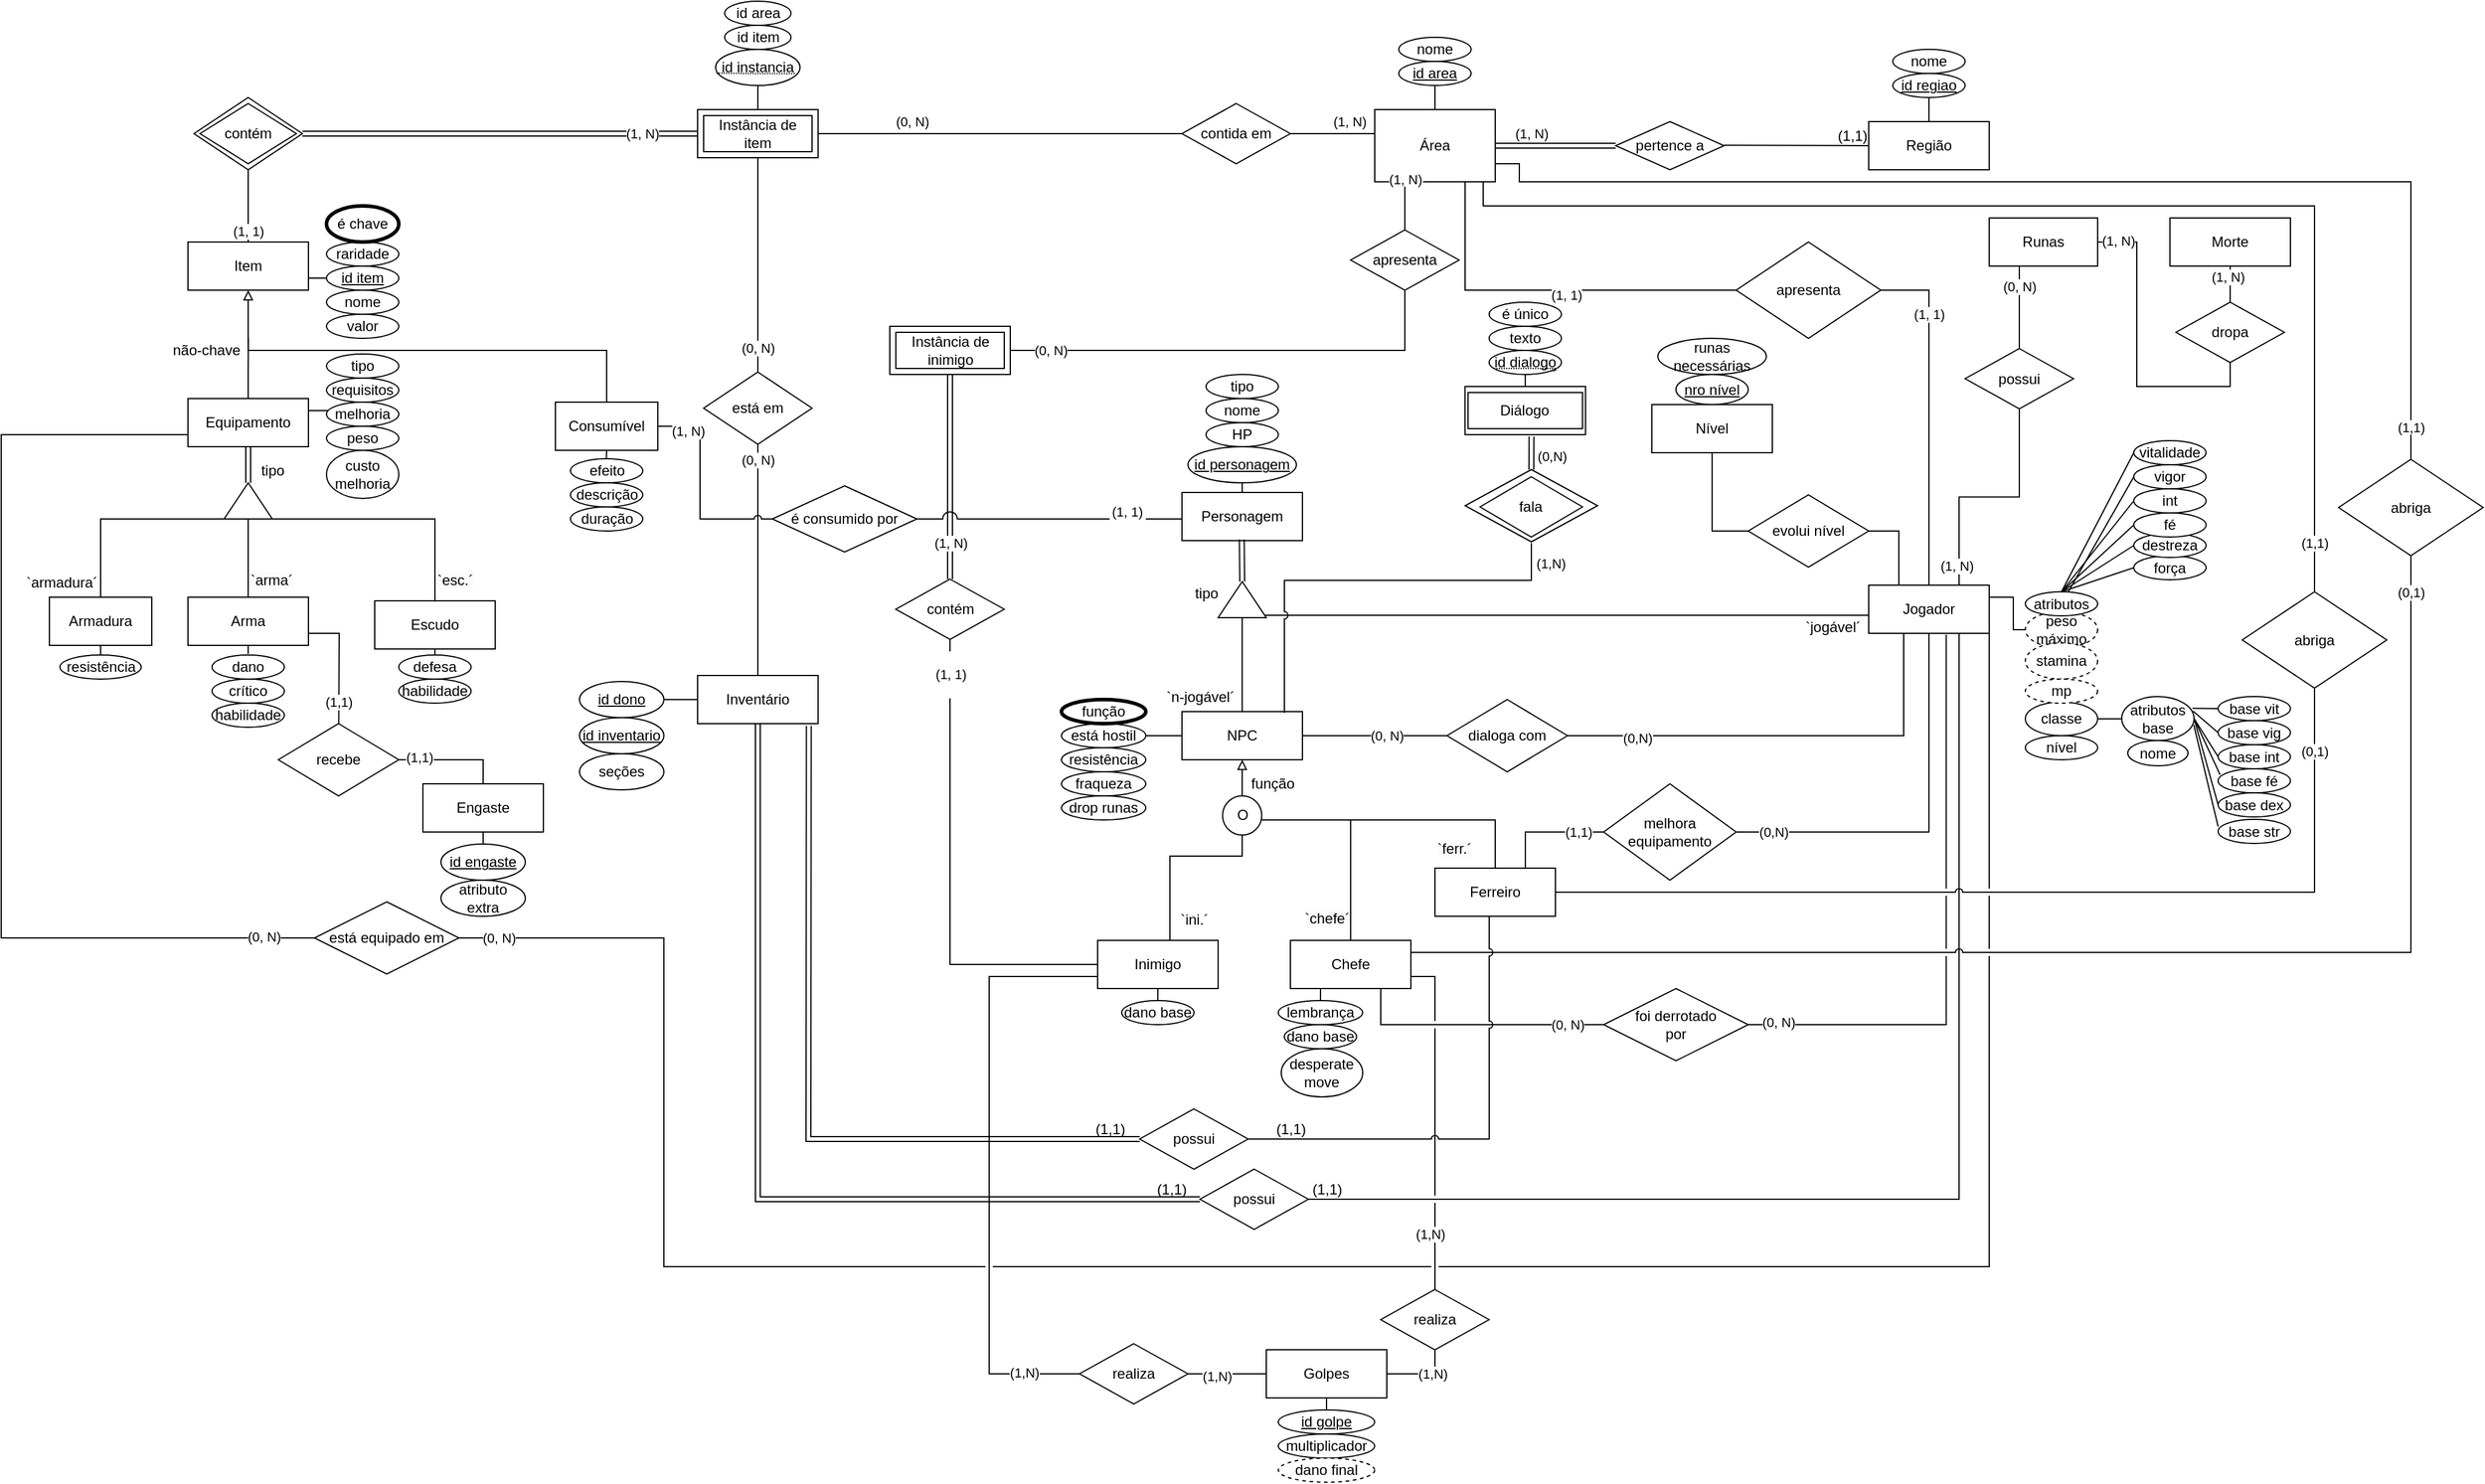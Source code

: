 <mxfile version="24.2.7" type="device">
  <diagram id="R2lEEEUBdFMjLlhIrx00" name="Page-1">
    <mxGraphModel dx="2209" dy="732" grid="1" gridSize="10" guides="1" tooltips="1" connect="1" arrows="1" fold="1" page="1" pageScale="1" pageWidth="850" pageHeight="1100" math="0" shadow="0" extFonts="Permanent Marker^https://fonts.googleapis.com/css?family=Permanent+Marker">
      <root>
        <mxCell id="0" />
        <mxCell id="1" parent="0" />
        <mxCell id="dScH2W_Hxe0xNbkt_CX1-70" style="edgeStyle=orthogonalEdgeStyle;rounded=0;orthogonalLoop=1;jettySize=auto;html=1;exitX=0.5;exitY=0;exitDx=0;exitDy=0;entryX=0.5;entryY=1;entryDx=0;entryDy=0;endArrow=none;endFill=0;" parent="1" source="dScH2W_Hxe0xNbkt_CX1-2" target="dScH2W_Hxe0xNbkt_CX1-69" edge="1">
          <mxGeometry relative="1" as="geometry" />
        </mxCell>
        <mxCell id="dScH2W_Hxe0xNbkt_CX1-143" style="edgeStyle=orthogonalEdgeStyle;rounded=0;orthogonalLoop=1;jettySize=auto;html=1;endArrow=none;endFill=0;" parent="1" source="dScH2W_Hxe0xNbkt_CX1-144" edge="1">
          <mxGeometry relative="1" as="geometry">
            <mxPoint x="-172" y="710" as="targetPoint" />
          </mxGeometry>
        </mxCell>
        <mxCell id="dScH2W_Hxe0xNbkt_CX1-178" value="(0, N)" style="edgeLabel;html=1;align=center;verticalAlign=middle;resizable=0;points=[];" parent="dScH2W_Hxe0xNbkt_CX1-143" connectable="0" vertex="1">
          <mxGeometry x="0.744" y="-3" relative="1" as="geometry">
            <mxPoint x="3" y="-155" as="offset" />
          </mxGeometry>
        </mxCell>
        <mxCell id="dScH2W_Hxe0xNbkt_CX1-2" value="Instância de item" style="shape=ext;margin=3;double=1;whiteSpace=wrap;html=1;align=center;" parent="1" vertex="1">
          <mxGeometry x="-222" y="240" width="100" height="40" as="geometry" />
        </mxCell>
        <mxCell id="dScH2W_Hxe0xNbkt_CX1-96" style="edgeStyle=orthogonalEdgeStyle;rounded=0;orthogonalLoop=1;jettySize=auto;html=1;exitX=0.75;exitY=1;exitDx=0;exitDy=0;entryX=0;entryY=0.5;entryDx=0;entryDy=0;endArrow=none;endFill=0;" parent="1" target="dScH2W_Hxe0xNbkt_CX1-58" edge="1">
          <mxGeometry relative="1" as="geometry">
            <mxPoint x="420" y="300" as="sourcePoint" />
            <mxPoint x="490" y="470" as="targetPoint" />
            <Array as="points">
              <mxPoint x="420" y="280" />
              <mxPoint x="415" y="280" />
              <mxPoint x="415" y="390" />
            </Array>
          </mxGeometry>
        </mxCell>
        <mxCell id="dScH2W_Hxe0xNbkt_CX1-118" style="edgeStyle=orthogonalEdgeStyle;rounded=0;orthogonalLoop=1;jettySize=auto;html=1;entryX=0.5;entryY=0;entryDx=0;entryDy=0;endArrow=none;endFill=0;" parent="1" source="dScH2W_Hxe0xNbkt_CX1-3" target="dScH2W_Hxe0xNbkt_CX1-116" edge="1">
          <mxGeometry relative="1" as="geometry">
            <Array as="points">
              <mxPoint x="430" y="320" />
              <mxPoint x="1120" y="320" />
            </Array>
            <mxPoint x="640" y="300" as="sourcePoint" />
            <mxPoint x="1120.0" y="637" as="targetPoint" />
          </mxGeometry>
        </mxCell>
        <mxCell id="dScH2W_Hxe0xNbkt_CX1-119" value="(1,1)" style="edgeLabel;html=1;align=center;verticalAlign=middle;resizable=0;points=[];" parent="dScH2W_Hxe0xNbkt_CX1-118" connectable="0" vertex="1">
          <mxGeometry x="-0.954" relative="1" as="geometry">
            <mxPoint x="686" y="280" as="offset" />
          </mxGeometry>
        </mxCell>
        <mxCell id="dScH2W_Hxe0xNbkt_CX1-163" style="edgeStyle=orthogonalEdgeStyle;rounded=0;orthogonalLoop=1;jettySize=auto;html=1;exitX=1;exitY=0.75;exitDx=0;exitDy=0;endArrow=none;endFill=0;entryX=0.5;entryY=0;entryDx=0;entryDy=0;" parent="1" source="dScH2W_Hxe0xNbkt_CX1-3" target="dScH2W_Hxe0xNbkt_CX1-162" edge="1">
          <mxGeometry relative="1" as="geometry">
            <Array as="points">
              <mxPoint x="460" y="285" />
              <mxPoint x="460" y="300" />
              <mxPoint x="1200" y="300" />
            </Array>
          </mxGeometry>
        </mxCell>
        <mxCell id="dScH2W_Hxe0xNbkt_CX1-3" value="Área" style="whiteSpace=wrap;html=1;align=center;" parent="1" vertex="1">
          <mxGeometry x="340" y="240" width="100" height="60" as="geometry" />
        </mxCell>
        <mxCell id="dScH2W_Hxe0xNbkt_CX1-187" style="edgeStyle=orthogonalEdgeStyle;rounded=0;orthogonalLoop=1;jettySize=auto;html=1;exitX=1;exitY=0.75;exitDx=0;exitDy=0;entryX=0;entryY=0.5;entryDx=0;entryDy=0;endArrow=none;endFill=0;" parent="1" source="dScH2W_Hxe0xNbkt_CX1-4" target="dScH2W_Hxe0xNbkt_CX1-65" edge="1">
          <mxGeometry relative="1" as="geometry" />
        </mxCell>
        <mxCell id="dScH2W_Hxe0xNbkt_CX1-188" style="edgeStyle=orthogonalEdgeStyle;rounded=0;orthogonalLoop=1;jettySize=auto;html=1;endArrow=none;endFill=0;startArrow=block;startFill=0;" parent="1" source="dScH2W_Hxe0xNbkt_CX1-4" edge="1">
          <mxGeometry relative="1" as="geometry">
            <mxPoint x="-595" y="440" as="targetPoint" />
          </mxGeometry>
        </mxCell>
        <mxCell id="dScH2W_Hxe0xNbkt_CX1-4" value="Item" style="whiteSpace=wrap;html=1;align=center;" parent="1" vertex="1">
          <mxGeometry x="-645" y="350" width="100" height="40" as="geometry" />
        </mxCell>
        <mxCell id="dScH2W_Hxe0xNbkt_CX1-52" style="edgeStyle=orthogonalEdgeStyle;rounded=0;orthogonalLoop=1;jettySize=auto;html=1;exitX=0.5;exitY=0;exitDx=0;exitDy=0;entryX=0.5;entryY=1;entryDx=0;entryDy=0;endArrow=none;endFill=0;" parent="1" source="dScH2W_Hxe0xNbkt_CX1-5" target="dScH2W_Hxe0xNbkt_CX1-51" edge="1">
          <mxGeometry relative="1" as="geometry" />
        </mxCell>
        <mxCell id="dScH2W_Hxe0xNbkt_CX1-5" value="Região" style="whiteSpace=wrap;html=1;align=center;" parent="1" vertex="1">
          <mxGeometry x="750" y="250" width="100" height="40" as="geometry" />
        </mxCell>
        <mxCell id="dScH2W_Hxe0xNbkt_CX1-6" value="Personagem" style="whiteSpace=wrap;html=1;align=center;" parent="1" vertex="1">
          <mxGeometry x="180" y="558" width="100" height="40" as="geometry" />
        </mxCell>
        <mxCell id="dScH2W_Hxe0xNbkt_CX1-7" value="" style="endArrow=none;html=1;rounded=0;entryX=0;entryY=0.5;entryDx=0;entryDy=0;" parent="1" target="dScH2W_Hxe0xNbkt_CX1-5" edge="1">
          <mxGeometry relative="1" as="geometry">
            <mxPoint x="630" y="269.66" as="sourcePoint" />
            <mxPoint x="730" y="270" as="targetPoint" />
          </mxGeometry>
        </mxCell>
        <mxCell id="dScH2W_Hxe0xNbkt_CX1-30" style="edgeStyle=orthogonalEdgeStyle;rounded=0;orthogonalLoop=1;jettySize=auto;html=1;entryX=0.5;entryY=0;entryDx=0;entryDy=0;endArrow=none;endFill=0;" parent="1" edge="1">
          <mxGeometry relative="1" as="geometry">
            <mxPoint x="-595" y="290" as="sourcePoint" />
            <mxPoint x="-595" y="350" as="targetPoint" />
          </mxGeometry>
        </mxCell>
        <mxCell id="dScH2W_Hxe0xNbkt_CX1-36" value="(1, 1)" style="edgeLabel;html=1;align=center;verticalAlign=middle;resizable=0;points=[];" parent="dScH2W_Hxe0xNbkt_CX1-30" connectable="0" vertex="1">
          <mxGeometry x="0.644" relative="1" as="geometry">
            <mxPoint y="1" as="offset" />
          </mxGeometry>
        </mxCell>
        <mxCell id="dScH2W_Hxe0xNbkt_CX1-8" value="contém" style="shape=rhombus;perimeter=rhombusPerimeter;whiteSpace=wrap;html=1;align=center;" parent="1" vertex="1">
          <mxGeometry x="-640" y="230" width="90" height="60" as="geometry" />
        </mxCell>
        <mxCell id="dScH2W_Hxe0xNbkt_CX1-25" style="edgeStyle=orthogonalEdgeStyle;rounded=0;orthogonalLoop=1;jettySize=auto;html=1;entryX=1;entryY=0.5;entryDx=0;entryDy=0;endArrow=none;endFill=0;" parent="1" source="dScH2W_Hxe0xNbkt_CX1-9" target="dScH2W_Hxe0xNbkt_CX1-2" edge="1">
          <mxGeometry relative="1" as="geometry" />
        </mxCell>
        <mxCell id="dScH2W_Hxe0xNbkt_CX1-26" value="(0, N)" style="edgeLabel;html=1;align=center;verticalAlign=middle;resizable=0;points=[];" parent="dScH2W_Hxe0xNbkt_CX1-25" connectable="0" vertex="1">
          <mxGeometry x="0.496" y="1" relative="1" as="geometry">
            <mxPoint x="2" y="-11" as="offset" />
          </mxGeometry>
        </mxCell>
        <mxCell id="dScH2W_Hxe0xNbkt_CX1-9" value="contida em" style="shape=rhombus;perimeter=rhombusPerimeter;whiteSpace=wrap;html=1;align=center;" parent="1" vertex="1">
          <mxGeometry x="180" y="235" width="90" height="50" as="geometry" />
        </mxCell>
        <mxCell id="dScH2W_Hxe0xNbkt_CX1-10" value="pertence a" style="shape=rhombus;perimeter=rhombusPerimeter;whiteSpace=wrap;html=1;align=center;" parent="1" vertex="1">
          <mxGeometry x="540" y="250" width="90" height="40" as="geometry" />
        </mxCell>
        <mxCell id="dScH2W_Hxe0xNbkt_CX1-11" value="" style="shape=link;html=1;rounded=0;entryX=1;entryY=0.5;entryDx=0;entryDy=0;exitX=0;exitY=0.5;exitDx=0;exitDy=0;" parent="1" source="dScH2W_Hxe0xNbkt_CX1-10" target="dScH2W_Hxe0xNbkt_CX1-3" edge="1">
          <mxGeometry relative="1" as="geometry">
            <mxPoint x="470" y="290" as="sourcePoint" />
            <mxPoint x="630" y="290" as="targetPoint" />
          </mxGeometry>
        </mxCell>
        <mxCell id="dScH2W_Hxe0xNbkt_CX1-21" value="(1, N)" style="edgeLabel;html=1;align=center;verticalAlign=middle;resizable=0;points=[];" parent="dScH2W_Hxe0xNbkt_CX1-11" connectable="0" vertex="1">
          <mxGeometry x="-0.395" y="1" relative="1" as="geometry">
            <mxPoint x="-40" y="-11" as="offset" />
          </mxGeometry>
        </mxCell>
        <mxCell id="dScH2W_Hxe0xNbkt_CX1-19" value="(1,1)" style="resizable=0;html=1;whiteSpace=wrap;align=right;verticalAlign=bottom;" parent="1" connectable="0" vertex="1">
          <mxGeometry x="750.0" y="270" as="geometry" />
        </mxCell>
        <mxCell id="dScH2W_Hxe0xNbkt_CX1-23" value="" style="endArrow=none;html=1;rounded=0;exitX=1;exitY=0.5;exitDx=0;exitDy=0;" parent="1" source="dScH2W_Hxe0xNbkt_CX1-9" edge="1">
          <mxGeometry relative="1" as="geometry">
            <mxPoint x="300" y="260.0" as="sourcePoint" />
            <mxPoint x="340" y="260" as="targetPoint" />
          </mxGeometry>
        </mxCell>
        <mxCell id="dScH2W_Hxe0xNbkt_CX1-24" value="(1, N)" style="edgeLabel;html=1;align=center;verticalAlign=middle;resizable=0;points=[];" parent="dScH2W_Hxe0xNbkt_CX1-23" connectable="0" vertex="1">
          <mxGeometry x="0.391" y="-1" relative="1" as="geometry">
            <mxPoint y="-11" as="offset" />
          </mxGeometry>
        </mxCell>
        <mxCell id="dScH2W_Hxe0xNbkt_CX1-33" style="edgeStyle=orthogonalEdgeStyle;rounded=0;orthogonalLoop=1;jettySize=auto;html=1;endArrow=none;endFill=0;" parent="1" target="dScH2W_Hxe0xNbkt_CX1-3" edge="1">
          <mxGeometry relative="1" as="geometry">
            <mxPoint x="390.0" y="220" as="sourcePoint" />
            <Array as="points">
              <mxPoint x="390" y="241" />
              <mxPoint x="390" y="241" />
            </Array>
          </mxGeometry>
        </mxCell>
        <mxCell id="dScH2W_Hxe0xNbkt_CX1-35" value="&lt;u&gt;id area&lt;/u&gt;" style="ellipse;whiteSpace=wrap;html=1;align=center;" parent="1" vertex="1">
          <mxGeometry x="360" y="200" width="60" height="20" as="geometry" />
        </mxCell>
        <mxCell id="dScH2W_Hxe0xNbkt_CX1-78" style="edgeStyle=orthogonalEdgeStyle;rounded=0;orthogonalLoop=1;jettySize=auto;html=1;exitX=0.5;exitY=1;exitDx=0;exitDy=0;entryX=0.5;entryY=0;entryDx=0;entryDy=0;endArrow=none;endFill=0;startArrow=none;startFill=0;" parent="1" source="UDEJtk1ZJzYtTqM5U6Q_-94" target="dScH2W_Hxe0xNbkt_CX1-62" edge="1">
          <mxGeometry relative="1" as="geometry">
            <Array as="points">
              <mxPoint x="230" y="860" />
              <mxPoint x="170" y="860" />
              <mxPoint x="170" y="930" />
            </Array>
          </mxGeometry>
        </mxCell>
        <mxCell id="dScH2W_Hxe0xNbkt_CX1-136" style="edgeStyle=orthogonalEdgeStyle;rounded=0;orthogonalLoop=1;jettySize=auto;html=1;exitX=0;exitY=0.5;exitDx=0;exitDy=0;entryX=1;entryY=0.5;entryDx=0;entryDy=0;endArrow=none;endFill=0;" parent="1" source="dScH2W_Hxe0xNbkt_CX1-37" target="dScH2W_Hxe0xNbkt_CX1-132" edge="1">
          <mxGeometry relative="1" as="geometry" />
        </mxCell>
        <mxCell id="dScH2W_Hxe0xNbkt_CX1-166" style="edgeStyle=orthogonalEdgeStyle;rounded=0;orthogonalLoop=1;jettySize=auto;html=1;endArrow=none;endFill=0;entryX=0;entryY=0.5;entryDx=0;entryDy=0;" parent="1" source="dScH2W_Hxe0xNbkt_CX1-37" target="dScH2W_Hxe0xNbkt_CX1-167" edge="1">
          <mxGeometry relative="1" as="geometry">
            <mxPoint x="350" y="760" as="targetPoint" />
          </mxGeometry>
        </mxCell>
        <mxCell id="dScH2W_Hxe0xNbkt_CX1-172" value="&lt;span style=&quot;color: rgba(0, 0, 0, 0); font-family: monospace; font-size: 0px; text-align: start; background-color: rgb(251, 251, 251);&quot;&gt;%3CmxGraphModel%3E%3Croot%3E%3CmxCell%20id%3D%220%22%2F%3E%3CmxCell%20id%3D%221%22%20parent%3D%220%22%2F%3E%3CmxCell%20id%3D%222%22%20value%3D%22(1%2C1)%22%20style%3D%22edgeLabel%3Bhtml%3D1%3Balign%3Dcenter%3BverticalAlign%3Dmiddle%3Bresizable%3D0%3Bpoints%3D%5B%5D%3B%22%20vertex%3D%221%22%20connectable%3D%220%22%20parent%3D%221%22%3E%3CmxGeometry%20x%3D%22449.857%22%20y%3D%22760%22%20as%3D%22geometry%22%2F%3E%3C%2FmxCell%3E%3C%2Froot%3E%3C%2FmxGraphModel%3E&lt;/span&gt;" style="edgeLabel;html=1;align=center;verticalAlign=middle;resizable=0;points=[];" parent="dScH2W_Hxe0xNbkt_CX1-166" connectable="0" vertex="1">
          <mxGeometry x="-0.038" y="1" relative="1" as="geometry">
            <mxPoint as="offset" />
          </mxGeometry>
        </mxCell>
        <mxCell id="dScH2W_Hxe0xNbkt_CX1-173" value="(0, N)" style="edgeLabel;html=1;align=center;verticalAlign=middle;resizable=0;points=[];" parent="dScH2W_Hxe0xNbkt_CX1-166" connectable="0" vertex="1">
          <mxGeometry x="0.084" relative="1" as="geometry">
            <mxPoint x="5" as="offset" />
          </mxGeometry>
        </mxCell>
        <mxCell id="dScH2W_Hxe0xNbkt_CX1-37" value="NPC" style="whiteSpace=wrap;html=1;align=center;" parent="1" vertex="1">
          <mxGeometry x="180" y="740" width="100" height="40" as="geometry" />
        </mxCell>
        <mxCell id="dScH2W_Hxe0xNbkt_CX1-39" value="nome" style="ellipse;whiteSpace=wrap;html=1;align=center;" parent="1" vertex="1">
          <mxGeometry x="770" y="190" width="60" height="20" as="geometry" />
        </mxCell>
        <mxCell id="dScH2W_Hxe0xNbkt_CX1-49" value="nome" style="ellipse;whiteSpace=wrap;html=1;align=center;" parent="1" vertex="1">
          <mxGeometry x="360" y="180" width="60" height="20" as="geometry" />
        </mxCell>
        <mxCell id="dScH2W_Hxe0xNbkt_CX1-51" value="&lt;u&gt;id regiao&lt;/u&gt;" style="ellipse;whiteSpace=wrap;html=1;align=center;" parent="1" vertex="1">
          <mxGeometry x="770" y="210" width="60" height="20" as="geometry" />
        </mxCell>
        <mxCell id="dScH2W_Hxe0xNbkt_CX1-54" value="" style="shape=link;html=1;rounded=0;entryX=0;entryY=0.5;entryDx=0;entryDy=0;exitX=1;exitY=0.5;exitDx=0;exitDy=0;" parent="1" source="dScH2W_Hxe0xNbkt_CX1-8" target="dScH2W_Hxe0xNbkt_CX1-2" edge="1">
          <mxGeometry relative="1" as="geometry">
            <mxPoint x="255" y="320" as="sourcePoint" />
            <mxPoint x="-442" y="260" as="targetPoint" />
          </mxGeometry>
        </mxCell>
        <mxCell id="dScH2W_Hxe0xNbkt_CX1-56" value="(1, N)" style="edgeLabel;html=1;align=center;verticalAlign=middle;resizable=0;points=[];" parent="dScH2W_Hxe0xNbkt_CX1-54" connectable="0" vertex="1">
          <mxGeometry x="0.719" relative="1" as="geometry">
            <mxPoint as="offset" />
          </mxGeometry>
        </mxCell>
        <mxCell id="dScH2W_Hxe0xNbkt_CX1-84" value="&lt;br&gt;&lt;span style=&quot;color: rgb(0, 0, 0); font-family: Helvetica; font-size: 11px; font-style: normal; font-variant-ligatures: normal; font-variant-caps: normal; font-weight: 400; letter-spacing: normal; orphans: 2; text-align: center; text-indent: 0px; text-transform: none; widows: 2; word-spacing: 0px; -webkit-text-stroke-width: 0px; white-space: nowrap; background-color: rgb(255, 255, 255); text-decoration-thickness: initial; text-decoration-style: initial; text-decoration-color: initial; display: inline !important; float: none;&quot;&gt;(0, N)&lt;/span&gt;&lt;div&gt;&lt;br/&gt;&lt;/div&gt;" style="edgeStyle=orthogonalEdgeStyle;rounded=0;orthogonalLoop=1;jettySize=auto;html=1;exitX=0.5;exitY=1;exitDx=0;exitDy=0;endArrow=none;endFill=0;entryX=1;entryY=0.5;entryDx=0;entryDy=0;" parent="1" source="dScH2W_Hxe0xNbkt_CX1-57" target="dScH2W_Hxe0xNbkt_CX1-85" edge="1">
          <mxGeometry x="0.826" relative="1" as="geometry">
            <mxPoint x="309.3" y="429.68" as="sourcePoint" />
            <mxPoint x="60" y="460" as="targetPoint" />
            <Array as="points">
              <mxPoint x="365" y="440" />
            </Array>
            <mxPoint as="offset" />
          </mxGeometry>
        </mxCell>
        <mxCell id="dScH2W_Hxe0xNbkt_CX1-88" style="edgeStyle=orthogonalEdgeStyle;rounded=0;orthogonalLoop=1;jettySize=auto;html=1;entryX=0.25;entryY=1;entryDx=0;entryDy=0;endArrow=none;endFill=0;" parent="1" source="dScH2W_Hxe0xNbkt_CX1-57" target="dScH2W_Hxe0xNbkt_CX1-3" edge="1">
          <mxGeometry relative="1" as="geometry" />
        </mxCell>
        <mxCell id="dScH2W_Hxe0xNbkt_CX1-57" value="apresenta" style="shape=rhombus;perimeter=rhombusPerimeter;whiteSpace=wrap;html=1;align=center;" parent="1" vertex="1">
          <mxGeometry x="320" y="340" width="90" height="50" as="geometry" />
        </mxCell>
        <mxCell id="dScH2W_Hxe0xNbkt_CX1-111" style="edgeStyle=orthogonalEdgeStyle;rounded=0;orthogonalLoop=1;jettySize=auto;html=1;endArrow=none;endFill=0;" parent="1" source="dScH2W_Hxe0xNbkt_CX1-58" target="dScH2W_Hxe0xNbkt_CX1-60" edge="1">
          <mxGeometry relative="1" as="geometry">
            <Array as="points">
              <mxPoint x="800" y="390" />
            </Array>
          </mxGeometry>
        </mxCell>
        <mxCell id="dScH2W_Hxe0xNbkt_CX1-112" value="(1, 1)" style="edgeLabel;html=1;align=center;verticalAlign=middle;resizable=0;points=[];" parent="dScH2W_Hxe0xNbkt_CX1-111" connectable="0" vertex="1">
          <mxGeometry x="-0.529" y="1" relative="1" as="geometry">
            <mxPoint x="-1" y="-7" as="offset" />
          </mxGeometry>
        </mxCell>
        <mxCell id="dScH2W_Hxe0xNbkt_CX1-58" value="apresenta" style="shape=rhombus;perimeter=rhombusPerimeter;whiteSpace=wrap;html=1;align=center;" parent="1" vertex="1">
          <mxGeometry x="640" y="350" width="120" height="80" as="geometry" />
        </mxCell>
        <mxCell id="dScH2W_Hxe0xNbkt_CX1-148" style="edgeStyle=orthogonalEdgeStyle;rounded=0;orthogonalLoop=1;jettySize=auto;html=1;endArrow=none;endFill=0;entryX=1;entryY=0.5;entryDx=0;entryDy=0;exitX=0.75;exitY=1;exitDx=0;exitDy=0;" parent="1" source="dScH2W_Hxe0xNbkt_CX1-60" target="dScH2W_Hxe0xNbkt_CX1-149" edge="1">
          <mxGeometry relative="1" as="geometry">
            <mxPoint x="284.95" y="1150" as="targetPoint" />
            <Array as="points">
              <mxPoint x="825" y="1145" />
            </Array>
            <mxPoint x="500.01" y="715" as="sourcePoint" />
          </mxGeometry>
        </mxCell>
        <mxCell id="UDEJtk1ZJzYtTqM5U6Q_-4" style="edgeStyle=orthogonalEdgeStyle;rounded=0;orthogonalLoop=1;jettySize=auto;html=1;exitX=0.5;exitY=1;exitDx=0;exitDy=0;entryX=0.75;entryY=0;entryDx=0;entryDy=0;endArrow=none;endFill=0;" parent="1" source="UDEJtk1ZJzYtTqM5U6Q_-5" target="dScH2W_Hxe0xNbkt_CX1-64" edge="1">
          <mxGeometry relative="1" as="geometry">
            <Array as="points">
              <mxPoint x="585" y="840" />
              <mxPoint x="465" y="840" />
            </Array>
          </mxGeometry>
        </mxCell>
        <mxCell id="UDEJtk1ZJzYtTqM5U6Q_-100" value="(1,1)" style="edgeLabel;html=1;align=center;verticalAlign=middle;resizable=0;points=[];" parent="UDEJtk1ZJzYtTqM5U6Q_-4" connectable="0" vertex="1">
          <mxGeometry x="0.22" y="-3" relative="1" as="geometry">
            <mxPoint y="3" as="offset" />
          </mxGeometry>
        </mxCell>
        <mxCell id="UDEJtk1ZJzYtTqM5U6Q_-58" style="edgeStyle=orthogonalEdgeStyle;rounded=0;orthogonalLoop=1;jettySize=auto;html=1;exitX=0.25;exitY=0;exitDx=0;exitDy=0;entryX=1;entryY=0.5;entryDx=0;entryDy=0;endArrow=none;endFill=0;" parent="1" source="dScH2W_Hxe0xNbkt_CX1-60" target="UDEJtk1ZJzYtTqM5U6Q_-57" edge="1">
          <mxGeometry relative="1" as="geometry" />
        </mxCell>
        <mxCell id="UDEJtk1ZJzYtTqM5U6Q_-60" style="edgeStyle=orthogonalEdgeStyle;rounded=0;orthogonalLoop=1;jettySize=auto;html=1;exitX=1;exitY=0.25;exitDx=0;exitDy=0;entryX=0;entryY=0.5;entryDx=0;entryDy=0;endArrow=none;endFill=0;" parent="1" source="dScH2W_Hxe0xNbkt_CX1-60" target="dScH2W_Hxe0xNbkt_CX1-137" edge="1">
          <mxGeometry relative="1" as="geometry" />
        </mxCell>
        <mxCell id="dScH2W_Hxe0xNbkt_CX1-60" value="Jogador" style="whiteSpace=wrap;html=1;align=center;" parent="1" vertex="1">
          <mxGeometry x="750" y="635" width="100" height="40" as="geometry" />
        </mxCell>
        <mxCell id="UDEJtk1ZJzYtTqM5U6Q_-147" style="edgeStyle=orthogonalEdgeStyle;rounded=0;orthogonalLoop=1;jettySize=auto;html=1;exitX=0;exitY=0.75;exitDx=0;exitDy=0;jumpStyle=arc;endArrow=none;endFill=0;entryX=0;entryY=0.5;entryDx=0;entryDy=0;" parent="1" source="dScH2W_Hxe0xNbkt_CX1-62" target="UDEJtk1ZJzYtTqM5U6Q_-148" edge="1">
          <mxGeometry relative="1" as="geometry">
            <mxPoint x="50" y="1291.429" as="targetPoint" />
            <Array as="points">
              <mxPoint x="20" y="960" />
              <mxPoint x="20" y="1290" />
            </Array>
          </mxGeometry>
        </mxCell>
        <mxCell id="UDEJtk1ZJzYtTqM5U6Q_-152" value="(1,N)" style="edgeLabel;html=1;align=center;verticalAlign=middle;resizable=0;points=[];" parent="UDEJtk1ZJzYtTqM5U6Q_-147" connectable="0" vertex="1">
          <mxGeometry x="0.381" y="1" relative="1" as="geometry">
            <mxPoint as="offset" />
          </mxGeometry>
        </mxCell>
        <mxCell id="dScH2W_Hxe0xNbkt_CX1-62" value="Inimigo" style="whiteSpace=wrap;html=1;align=center;" parent="1" vertex="1">
          <mxGeometry x="110" y="930" width="100" height="40" as="geometry" />
        </mxCell>
        <mxCell id="dScH2W_Hxe0xNbkt_CX1-115" style="edgeStyle=orthogonalEdgeStyle;rounded=0;orthogonalLoop=1;jettySize=auto;html=1;exitX=1;exitY=0.25;exitDx=0;exitDy=0;endArrow=none;endFill=0;jumpStyle=arc;" parent="1" source="dScH2W_Hxe0xNbkt_CX1-63" edge="1">
          <mxGeometry relative="1" as="geometry">
            <mxPoint x="1180" y="940" as="targetPoint" />
          </mxGeometry>
        </mxCell>
        <mxCell id="mH4HoBM8ynbCVSl0BI3J-2" style="edgeStyle=orthogonalEdgeStyle;rounded=0;orthogonalLoop=1;jettySize=auto;html=1;exitX=0.25;exitY=1;exitDx=0;exitDy=0;endArrow=none;endFill=0;entryX=0.5;entryY=0;entryDx=0;entryDy=0;" parent="1" source="dScH2W_Hxe0xNbkt_CX1-63" target="mH4HoBM8ynbCVSl0BI3J-4" edge="1">
          <mxGeometry relative="1" as="geometry">
            <mxPoint x="295.286" y="980" as="targetPoint" />
          </mxGeometry>
        </mxCell>
        <mxCell id="UDEJtk1ZJzYtTqM5U6Q_-36" style="edgeStyle=orthogonalEdgeStyle;rounded=0;orthogonalLoop=1;jettySize=auto;html=1;exitX=0.75;exitY=1;exitDx=0;exitDy=0;entryX=0;entryY=0.5;entryDx=0;entryDy=0;endArrow=none;endFill=0;" parent="1" source="dScH2W_Hxe0xNbkt_CX1-63" target="UDEJtk1ZJzYtTqM5U6Q_-35" edge="1">
          <mxGeometry relative="1" as="geometry" />
        </mxCell>
        <mxCell id="UDEJtk1ZJzYtTqM5U6Q_-38" value="(0, N)" style="edgeLabel;html=1;align=center;verticalAlign=middle;resizable=0;points=[];" parent="UDEJtk1ZJzYtTqM5U6Q_-36" connectable="0" vertex="1">
          <mxGeometry x="-0.378" relative="1" as="geometry">
            <mxPoint x="118" as="offset" />
          </mxGeometry>
        </mxCell>
        <mxCell id="UDEJtk1ZJzYtTqM5U6Q_-160" style="edgeStyle=orthogonalEdgeStyle;rounded=0;orthogonalLoop=1;jettySize=auto;html=1;exitX=1;exitY=0.75;exitDx=0;exitDy=0;entryX=1;entryY=0.5;entryDx=0;entryDy=0;jumpStyle=gap;endArrow=none;endFill=0;" parent="1" source="dScH2W_Hxe0xNbkt_CX1-63" target="UDEJtk1ZJzYtTqM5U6Q_-148" edge="1">
          <mxGeometry relative="1" as="geometry" />
        </mxCell>
        <mxCell id="UDEJtk1ZJzYtTqM5U6Q_-163" value="(1,N)" style="edgeLabel;html=1;align=center;verticalAlign=middle;resizable=0;points=[];" parent="UDEJtk1ZJzYtTqM5U6Q_-160" connectable="0" vertex="1">
          <mxGeometry x="0.805" relative="1" as="geometry">
            <mxPoint as="offset" />
          </mxGeometry>
        </mxCell>
        <mxCell id="dScH2W_Hxe0xNbkt_CX1-63" value="Chefe" style="whiteSpace=wrap;html=1;align=center;" parent="1" vertex="1">
          <mxGeometry x="270" y="930" width="100" height="40" as="geometry" />
        </mxCell>
        <mxCell id="dScH2W_Hxe0xNbkt_CX1-114" style="edgeStyle=orthogonalEdgeStyle;rounded=0;orthogonalLoop=1;jettySize=auto;html=1;exitX=1;exitY=0.5;exitDx=0;exitDy=0;endArrow=none;endFill=0;entryX=0.5;entryY=1;entryDx=0;entryDy=0;jumpStyle=arc;" parent="1" source="dScH2W_Hxe0xNbkt_CX1-64" target="dScH2W_Hxe0xNbkt_CX1-116" edge="1">
          <mxGeometry relative="1" as="geometry">
            <mxPoint x="720" y="730" as="targetPoint" />
            <mxPoint x="490" y="900" as="sourcePoint" />
            <Array as="points">
              <mxPoint x="1120" y="890" />
            </Array>
          </mxGeometry>
        </mxCell>
        <mxCell id="dScH2W_Hxe0xNbkt_CX1-120" value="(0,1)" style="edgeLabel;html=1;align=center;verticalAlign=middle;resizable=0;points=[];" parent="dScH2W_Hxe0xNbkt_CX1-114" connectable="0" vertex="1">
          <mxGeometry x="0.812" y="-1" relative="1" as="geometry">
            <mxPoint x="-1" y="-23" as="offset" />
          </mxGeometry>
        </mxCell>
        <mxCell id="dScH2W_Hxe0xNbkt_CX1-155" style="edgeStyle=orthogonalEdgeStyle;rounded=0;orthogonalLoop=1;jettySize=auto;html=1;endArrow=none;endFill=0;entryX=1;entryY=0.5;entryDx=0;entryDy=0;jumpStyle=arc;" parent="1" target="dScH2W_Hxe0xNbkt_CX1-159" edge="1">
          <mxGeometry relative="1" as="geometry">
            <mxPoint x="435" y="877.49" as="sourcePoint" />
            <mxPoint x="210" y="1022.49" as="targetPoint" />
            <Array as="points">
              <mxPoint x="435" y="1095" />
            </Array>
          </mxGeometry>
        </mxCell>
        <mxCell id="dScH2W_Hxe0xNbkt_CX1-64" value="Ferreiro" style="whiteSpace=wrap;html=1;align=center;" parent="1" vertex="1">
          <mxGeometry x="390" y="870" width="100" height="40" as="geometry" />
        </mxCell>
        <mxCell id="dScH2W_Hxe0xNbkt_CX1-65" value="&lt;u&gt;id item&lt;/u&gt;" style="ellipse;whiteSpace=wrap;html=1;align=center;" parent="1" vertex="1">
          <mxGeometry x="-530" y="370" width="60" height="20" as="geometry" />
        </mxCell>
        <mxCell id="dScH2W_Hxe0xNbkt_CX1-67" value="nome" style="ellipse;whiteSpace=wrap;html=1;align=center;" parent="1" vertex="1">
          <mxGeometry x="-530" y="390" width="60" height="20" as="geometry" />
        </mxCell>
        <mxCell id="dScH2W_Hxe0xNbkt_CX1-68" value="valor" style="ellipse;whiteSpace=wrap;html=1;align=center;" parent="1" vertex="1">
          <mxGeometry x="-530" y="410" width="60" height="20" as="geometry" />
        </mxCell>
        <mxCell id="dScH2W_Hxe0xNbkt_CX1-69" value="id instancia" style="ellipse;whiteSpace=wrap;html=1;align=center;" parent="1" vertex="1">
          <mxGeometry x="-207" y="190" width="70" height="30" as="geometry" />
        </mxCell>
        <mxCell id="dScH2W_Hxe0xNbkt_CX1-72" value="id item" style="ellipse;whiteSpace=wrap;html=1;align=center;" parent="1" vertex="1">
          <mxGeometry x="-199.5" y="170" width="55" height="20" as="geometry" />
        </mxCell>
        <mxCell id="dScH2W_Hxe0xNbkt_CX1-75" style="edgeStyle=orthogonalEdgeStyle;rounded=0;orthogonalLoop=1;jettySize=auto;html=1;endArrow=none;endFill=0;dashed=1;dashPattern=1 1;exitX=0.937;exitY=0.671;exitDx=0;exitDy=0;exitPerimeter=0;" parent="1" source="dScH2W_Hxe0xNbkt_CX1-69" edge="1">
          <mxGeometry relative="1" as="geometry">
            <mxPoint x="-147" y="209.71" as="sourcePoint" />
            <mxPoint x="-207" y="209.71" as="targetPoint" />
            <Array as="points">
              <mxPoint x="-172" y="210" />
            </Array>
          </mxGeometry>
        </mxCell>
        <mxCell id="dScH2W_Hxe0xNbkt_CX1-77" value="id area" style="ellipse;whiteSpace=wrap;html=1;align=center;" parent="1" vertex="1">
          <mxGeometry x="-199.5" y="150" width="55" height="20" as="geometry" />
        </mxCell>
        <mxCell id="dScH2W_Hxe0xNbkt_CX1-81" value="" style="endArrow=none;html=1;rounded=0;entryX=0.5;entryY=0;entryDx=0;entryDy=0;" parent="1" target="dScH2W_Hxe0xNbkt_CX1-64" edge="1">
          <mxGeometry relative="1" as="geometry">
            <mxPoint x="230" y="830" as="sourcePoint" />
            <mxPoint x="560" y="840" as="targetPoint" />
            <Array as="points">
              <mxPoint x="440" y="830" />
              <mxPoint x="440" y="860" />
            </Array>
          </mxGeometry>
        </mxCell>
        <mxCell id="dScH2W_Hxe0xNbkt_CX1-85" value="Instância de inimigo" style="shape=ext;margin=3;double=1;whiteSpace=wrap;html=1;align=center;" parent="1" vertex="1">
          <mxGeometry x="-62.5" y="420" width="100" height="40" as="geometry" />
        </mxCell>
        <mxCell id="dScH2W_Hxe0xNbkt_CX1-89" value="&lt;br style=&quot;forced-color-adjust: none;&quot;&gt;&lt;span style=&quot;forced-color-adjust: none; color: rgb(0, 0, 0); font-family: Helvetica; font-size: 11px; font-style: normal; font-variant-ligatures: normal; font-variant-caps: normal; font-weight: 400; letter-spacing: normal; orphans: 2; text-align: center; text-indent: 0px; text-transform: none; widows: 2; word-spacing: 0px; -webkit-text-stroke-width: 0px; white-space: nowrap; background-color: rgb(255, 255, 255); text-decoration-thickness: initial; text-decoration-style: initial; text-decoration-color: initial; float: none; display: inline !important;&quot;&gt;(1, N)&lt;/span&gt;&lt;div style=&quot;forced-color-adjust: none;&quot;&gt;&lt;br style=&quot;forced-color-adjust: none; color: rgb(0, 0, 0); font-family: Helvetica; font-size: 11px; font-style: normal; font-variant-ligatures: normal; font-variant-caps: normal; font-weight: 400; letter-spacing: normal; orphans: 2; text-align: center; text-indent: 0px; text-transform: none; widows: 2; word-spacing: 0px; -webkit-text-stroke-width: 0px; white-space: nowrap; background-color: rgb(255, 255, 255); text-decoration-thickness: initial; text-decoration-style: initial; text-decoration-color: initial;&quot;&gt;&lt;br&gt;&lt;br&gt;&lt;/div&gt;" style="text;whiteSpace=wrap;html=1;" parent="1" vertex="1">
          <mxGeometry x="350" y="270" width="60" height="100" as="geometry" />
        </mxCell>
        <mxCell id="dScH2W_Hxe0xNbkt_CX1-94" value="&lt;br&gt;&lt;span style=&quot;color: rgb(0, 0, 0); font-family: Helvetica; font-size: 11px; font-style: normal; font-variant-ligatures: normal; font-variant-caps: normal; font-weight: 400; letter-spacing: normal; orphans: 2; text-align: center; text-indent: 0px; text-transform: none; widows: 2; word-spacing: 0px; -webkit-text-stroke-width: 0px; white-space: nowrap; background-color: rgb(255, 255, 255); text-decoration-thickness: initial; text-decoration-style: initial; text-decoration-color: initial; display: inline !important; float: none;&quot;&gt;(1, 1)&lt;/span&gt;&lt;div&gt;&lt;br/&gt;&lt;/div&gt;" style="edgeStyle=orthogonalEdgeStyle;rounded=0;orthogonalLoop=1;jettySize=auto;html=1;exitX=0.5;exitY=1;exitDx=0;exitDy=0;entryX=0;entryY=0.5;entryDx=0;entryDy=0;endArrow=none;endFill=0;" parent="1" source="dScH2W_Hxe0xNbkt_CX1-91" target="dScH2W_Hxe0xNbkt_CX1-62" edge="1">
          <mxGeometry x="-0.855" relative="1" as="geometry">
            <mxPoint x="-52.5" y="730" as="sourcePoint" />
            <mxPoint x="170" y="900" as="targetPoint" />
            <Array as="points">
              <mxPoint x="-12" y="950" />
            </Array>
            <mxPoint as="offset" />
          </mxGeometry>
        </mxCell>
        <mxCell id="dScH2W_Hxe0xNbkt_CX1-91" value="contém" style="shape=rhombus;perimeter=rhombusPerimeter;whiteSpace=wrap;html=1;align=center;" parent="1" vertex="1">
          <mxGeometry x="-57.5" y="630" width="90" height="50" as="geometry" />
        </mxCell>
        <mxCell id="dScH2W_Hxe0xNbkt_CX1-92" value="" style="shape=link;html=1;rounded=0;entryX=0.5;entryY=1;entryDx=0;entryDy=0;" parent="1" source="dScH2W_Hxe0xNbkt_CX1-91" target="dScH2W_Hxe0xNbkt_CX1-85" edge="1">
          <mxGeometry relative="1" as="geometry">
            <mxPoint x="-90" y="270" as="sourcePoint" />
            <mxPoint x="20" y="270" as="targetPoint" />
          </mxGeometry>
        </mxCell>
        <mxCell id="dScH2W_Hxe0xNbkt_CX1-93" value="(1, N)" style="edgeLabel;html=1;align=center;verticalAlign=middle;resizable=0;points=[];" parent="dScH2W_Hxe0xNbkt_CX1-92" connectable="0" vertex="1">
          <mxGeometry x="0.719" relative="1" as="geometry">
            <mxPoint y="116" as="offset" />
          </mxGeometry>
        </mxCell>
        <mxCell id="dScH2W_Hxe0xNbkt_CX1-95" value="nome" style="ellipse;whiteSpace=wrap;html=1;align=center;" parent="1" vertex="1">
          <mxGeometry x="200" y="480" width="60" height="20" as="geometry" />
        </mxCell>
        <mxCell id="dScH2W_Hxe0xNbkt_CX1-99" value="(1, 1)" style="edgeLabel;html=1;align=center;verticalAlign=middle;resizable=0;points=[];" parent="1" connectable="0" vertex="1">
          <mxGeometry x="369.997" y="680" as="geometry">
            <mxPoint x="129" y="-286" as="offset" />
          </mxGeometry>
        </mxCell>
        <mxCell id="dScH2W_Hxe0xNbkt_CX1-101" value="" style="endArrow=none;html=1;rounded=0;entryX=0.5;entryY=1;entryDx=0;entryDy=0;exitX=0.5;exitY=0;exitDx=0;exitDy=0;" parent="1" source="dScH2W_Hxe0xNbkt_CX1-6" target="dScH2W_Hxe0xNbkt_CX1-95" edge="1">
          <mxGeometry relative="1" as="geometry">
            <mxPoint x="630" y="269.66" as="sourcePoint" />
            <mxPoint x="750" y="270" as="targetPoint" />
          </mxGeometry>
        </mxCell>
        <mxCell id="dScH2W_Hxe0xNbkt_CX1-104" style="edgeStyle=orthogonalEdgeStyle;rounded=0;orthogonalLoop=1;jettySize=auto;html=1;exitX=0;exitY=0.5;exitDx=0;exitDy=0;endArrow=none;endFill=0;startArrow=none;startFill=0;" parent="1" source="UDEJtk1ZJzYtTqM5U6Q_-80" edge="1">
          <mxGeometry relative="1" as="geometry">
            <mxPoint x="240" y="790" as="sourcePoint" />
            <mxPoint x="230" y="740" as="targetPoint" />
          </mxGeometry>
        </mxCell>
        <mxCell id="dScH2W_Hxe0xNbkt_CX1-106" value="" style="endArrow=none;html=1;rounded=0;endFill=0;" parent="1" edge="1">
          <mxGeometry width="50" height="50" relative="1" as="geometry">
            <mxPoint x="750" y="660" as="sourcePoint" />
            <mxPoint x="230" y="660" as="targetPoint" />
            <Array as="points">
              <mxPoint x="670" y="660" />
              <mxPoint x="560" y="660" />
              <mxPoint x="440" y="660" />
            </Array>
          </mxGeometry>
        </mxCell>
        <mxCell id="dScH2W_Hxe0xNbkt_CX1-156" style="edgeStyle=orthogonalEdgeStyle;rounded=0;orthogonalLoop=1;jettySize=auto;html=1;exitX=0.5;exitY=1;exitDx=0;exitDy=0;endArrow=none;endFill=0;" parent="1" source="dScH2W_Hxe0xNbkt_CX1-162" edge="1">
          <mxGeometry relative="1" as="geometry">
            <mxPoint x="1160" y="940" as="targetPoint" />
            <Array as="points">
              <mxPoint x="1200" y="940" />
              <mxPoint x="1170" y="940" />
            </Array>
          </mxGeometry>
        </mxCell>
        <mxCell id="dScH2W_Hxe0xNbkt_CX1-116" value="abriga" style="shape=rhombus;perimeter=rhombusPerimeter;whiteSpace=wrap;html=1;align=center;" parent="1" vertex="1">
          <mxGeometry x="1060" y="640.5" width="120" height="80" as="geometry" />
        </mxCell>
        <mxCell id="dScH2W_Hxe0xNbkt_CX1-122" value="força" style="ellipse;whiteSpace=wrap;html=1;align=center;" parent="1" vertex="1">
          <mxGeometry x="970" y="610.5" width="60" height="20" as="geometry" />
        </mxCell>
        <mxCell id="dScH2W_Hxe0xNbkt_CX1-123" value="destreza" style="ellipse;whiteSpace=wrap;html=1;align=center;" parent="1" vertex="1">
          <mxGeometry x="970" y="592" width="60" height="20" as="geometry" />
        </mxCell>
        <mxCell id="dScH2W_Hxe0xNbkt_CX1-124" value="fé" style="ellipse;whiteSpace=wrap;html=1;align=center;" parent="1" vertex="1">
          <mxGeometry x="970" y="575" width="60" height="20" as="geometry" />
        </mxCell>
        <mxCell id="dScH2W_Hxe0xNbkt_CX1-125" value="int" style="ellipse;whiteSpace=wrap;html=1;align=center;" parent="1" vertex="1">
          <mxGeometry x="970" y="555" width="60" height="20" as="geometry" />
        </mxCell>
        <mxCell id="dScH2W_Hxe0xNbkt_CX1-126" value="HP" style="ellipse;whiteSpace=wrap;html=1;align=center;" parent="1" vertex="1">
          <mxGeometry x="200" y="500" width="60" height="20" as="geometry" />
        </mxCell>
        <mxCell id="dScH2W_Hxe0xNbkt_CX1-129" value="resistência" style="ellipse;whiteSpace=wrap;html=1;align=center;" parent="1" vertex="1">
          <mxGeometry x="80" y="770" width="70" height="20" as="geometry" />
        </mxCell>
        <mxCell id="dScH2W_Hxe0xNbkt_CX1-130" value="fraqueza" style="ellipse;whiteSpace=wrap;html=1;align=center;" parent="1" vertex="1">
          <mxGeometry x="80" y="790" width="70" height="20" as="geometry" />
        </mxCell>
        <mxCell id="dScH2W_Hxe0xNbkt_CX1-131" value="&lt;u&gt;id personagem&lt;/u&gt;" style="ellipse;whiteSpace=wrap;html=1;align=center;" parent="1" vertex="1">
          <mxGeometry x="185" y="520" width="90" height="30" as="geometry" />
        </mxCell>
        <mxCell id="dScH2W_Hxe0xNbkt_CX1-132" value="está hostil" style="ellipse;whiteSpace=wrap;html=1;align=center;" parent="1" vertex="1">
          <mxGeometry x="80" y="750" width="70" height="20" as="geometry" />
        </mxCell>
        <mxCell id="dScH2W_Hxe0xNbkt_CX1-134" style="edgeStyle=orthogonalEdgeStyle;rounded=0;orthogonalLoop=1;jettySize=auto;html=1;exitX=0.5;exitY=1;exitDx=0;exitDy=0;endArrow=none;endFill=0;startArrow=none;startFill=0;entryX=0.5;entryY=0;entryDx=0;entryDy=0;" parent="1" target="dScH2W_Hxe0xNbkt_CX1-63" edge="1">
          <mxGeometry relative="1" as="geometry">
            <mxPoint x="230" y="850" as="sourcePoint" />
            <mxPoint x="310" y="990" as="targetPoint" />
            <Array as="points">
              <mxPoint x="230" y="830" />
              <mxPoint x="320" y="830" />
            </Array>
          </mxGeometry>
        </mxCell>
        <mxCell id="dScH2W_Hxe0xNbkt_CX1-137" value="peso máximo" style="ellipse;whiteSpace=wrap;html=1;align=center;dashed=1;" parent="1" vertex="1">
          <mxGeometry x="880" y="657" width="60" height="30" as="geometry" />
        </mxCell>
        <mxCell id="dScH2W_Hxe0xNbkt_CX1-138" value="stamina" style="ellipse;whiteSpace=wrap;html=1;align=center;dashed=1;" parent="1" vertex="1">
          <mxGeometry x="880" y="683" width="60" height="30" as="geometry" />
        </mxCell>
        <mxCell id="dScH2W_Hxe0xNbkt_CX1-139" value="vigor" style="ellipse;whiteSpace=wrap;html=1;align=center;" parent="1" vertex="1">
          <mxGeometry x="970" y="535" width="60" height="20" as="geometry" />
        </mxCell>
        <mxCell id="dScH2W_Hxe0xNbkt_CX1-140" value="vitalidade" style="ellipse;whiteSpace=wrap;html=1;align=center;" parent="1" vertex="1">
          <mxGeometry x="970" y="515" width="60" height="20" as="geometry" />
        </mxCell>
        <mxCell id="dScH2W_Hxe0xNbkt_CX1-145" value="" style="edgeStyle=orthogonalEdgeStyle;rounded=0;orthogonalLoop=1;jettySize=auto;html=1;endArrow=none;endFill=0;" parent="1" source="dScH2W_Hxe0xNbkt_CX1-2" target="dScH2W_Hxe0xNbkt_CX1-144" edge="1">
          <mxGeometry relative="1" as="geometry">
            <mxPoint x="-172" y="610" as="targetPoint" />
            <mxPoint x="-172" y="280" as="sourcePoint" />
          </mxGeometry>
        </mxCell>
        <mxCell id="dScH2W_Hxe0xNbkt_CX1-144" value="está em" style="shape=rhombus;perimeter=rhombusPerimeter;whiteSpace=wrap;html=1;align=center;" parent="1" vertex="1">
          <mxGeometry x="-217" y="458" width="90" height="60" as="geometry" />
        </mxCell>
        <mxCell id="dScH2W_Hxe0xNbkt_CX1-184" style="edgeStyle=orthogonalEdgeStyle;rounded=0;orthogonalLoop=1;jettySize=auto;html=1;exitX=0;exitY=0.5;exitDx=0;exitDy=0;entryX=1;entryY=0.5;entryDx=0;entryDy=0;endArrow=none;endFill=0;" parent="1" source="dScH2W_Hxe0xNbkt_CX1-146" target="dScH2W_Hxe0xNbkt_CX1-180" edge="1">
          <mxGeometry relative="1" as="geometry" />
        </mxCell>
        <mxCell id="dScH2W_Hxe0xNbkt_CX1-146" value="Inventário" style="whiteSpace=wrap;html=1;align=center;" parent="1" vertex="1">
          <mxGeometry x="-222" y="710" width="100" height="40" as="geometry" />
        </mxCell>
        <mxCell id="dScH2W_Hxe0xNbkt_CX1-149" value="possui" style="shape=rhombus;perimeter=rhombusPerimeter;whiteSpace=wrap;html=1;align=center;" parent="1" vertex="1">
          <mxGeometry x="194.94" y="1120" width="90" height="50" as="geometry" />
        </mxCell>
        <mxCell id="dScH2W_Hxe0xNbkt_CX1-152" value="" style="shape=link;html=1;rounded=0;exitX=0.5;exitY=1;exitDx=0;exitDy=0;" parent="1" source="dScH2W_Hxe0xNbkt_CX1-146" target="dScH2W_Hxe0xNbkt_CX1-149" edge="1">
          <mxGeometry relative="1" as="geometry">
            <mxPoint x="-207" y="1020" as="sourcePoint" />
            <mxPoint x="-47" y="1020" as="targetPoint" />
            <Array as="points">
              <mxPoint x="-172" y="1065" />
              <mxPoint x="-172" y="1145" />
            </Array>
          </mxGeometry>
        </mxCell>
        <mxCell id="dScH2W_Hxe0xNbkt_CX1-153" value="(1,1)" style="resizable=0;html=1;whiteSpace=wrap;align=right;verticalAlign=bottom;" parent="dScH2W_Hxe0xNbkt_CX1-152" connectable="0" vertex="1">
          <mxGeometry x="1" relative="1" as="geometry">
            <mxPoint x="-10" as="offset" />
          </mxGeometry>
        </mxCell>
        <mxCell id="dScH2W_Hxe0xNbkt_CX1-154" value="(1,1)" style="resizable=0;html=1;whiteSpace=wrap;align=right;verticalAlign=bottom;" parent="1" connectable="0" vertex="1">
          <mxGeometry x="314.943" y="1145" as="geometry" />
        </mxCell>
        <mxCell id="dScH2W_Hxe0xNbkt_CX1-157" value="(0,1)" style="edgeLabel;html=1;align=center;verticalAlign=middle;resizable=0;points=[];" parent="1" connectable="0" vertex="1">
          <mxGeometry x="1200" y="640.501" as="geometry" />
        </mxCell>
        <mxCell id="dScH2W_Hxe0xNbkt_CX1-158" value="(1,1)" style="resizable=0;html=1;whiteSpace=wrap;align=right;verticalAlign=bottom;" parent="1" connectable="0" vertex="1">
          <mxGeometry x="284.943" y="1095" as="geometry" />
        </mxCell>
        <mxCell id="dScH2W_Hxe0xNbkt_CX1-159" value="possui" style="shape=rhombus;perimeter=rhombusPerimeter;whiteSpace=wrap;html=1;align=center;" parent="1" vertex="1">
          <mxGeometry x="144.94" y="1070" width="90" height="50" as="geometry" />
        </mxCell>
        <mxCell id="dScH2W_Hxe0xNbkt_CX1-160" value="" style="shape=link;html=1;rounded=0;entryX=0;entryY=0.5;entryDx=0;entryDy=0;exitX=0.923;exitY=1.046;exitDx=0;exitDy=0;exitPerimeter=0;" parent="1" source="dScH2W_Hxe0xNbkt_CX1-146" target="dScH2W_Hxe0xNbkt_CX1-159" edge="1">
          <mxGeometry relative="1" as="geometry">
            <mxPoint x="-110" y="730" as="sourcePoint" />
            <mxPoint x="180" y="1075" as="targetPoint" />
            <Array as="points">
              <mxPoint x="-130" y="1095" />
            </Array>
          </mxGeometry>
        </mxCell>
        <mxCell id="dScH2W_Hxe0xNbkt_CX1-161" value="(1,1)" style="resizable=0;html=1;whiteSpace=wrap;align=right;verticalAlign=bottom;" parent="dScH2W_Hxe0xNbkt_CX1-160" connectable="0" vertex="1">
          <mxGeometry x="1" relative="1" as="geometry">
            <mxPoint x="-10" as="offset" />
          </mxGeometry>
        </mxCell>
        <mxCell id="dScH2W_Hxe0xNbkt_CX1-162" value="abriga" style="shape=rhombus;perimeter=rhombusPerimeter;whiteSpace=wrap;html=1;align=center;" parent="1" vertex="1">
          <mxGeometry x="1140" y="530.5" width="120" height="80" as="geometry" />
        </mxCell>
        <mxCell id="dScH2W_Hxe0xNbkt_CX1-164" value="&lt;span style=&quot;font-size: 11px; background-color: rgb(255, 255, 255);&quot;&gt;(1,1)&lt;/span&gt;" style="text;html=1;align=center;verticalAlign=middle;resizable=0;points=[];autosize=1;strokeColor=none;fillColor=none;" parent="1" vertex="1">
          <mxGeometry x="1175" y="488.5" width="50" height="30" as="geometry" />
        </mxCell>
        <mxCell id="UDEJtk1ZJzYtTqM5U6Q_-116" style="edgeStyle=orthogonalEdgeStyle;rounded=0;orthogonalLoop=1;jettySize=auto;html=1;exitX=1;exitY=0.5;exitDx=0;exitDy=0;endArrow=none;endFill=0;" parent="1" source="dScH2W_Hxe0xNbkt_CX1-165" edge="1">
          <mxGeometry relative="1" as="geometry">
            <mxPoint x="960.0" y="745.697" as="targetPoint" />
          </mxGeometry>
        </mxCell>
        <mxCell id="dScH2W_Hxe0xNbkt_CX1-165" value="classe" style="ellipse;whiteSpace=wrap;html=1;align=center;" parent="1" vertex="1">
          <mxGeometry x="880" y="732" width="60" height="28" as="geometry" />
        </mxCell>
        <mxCell id="dScH2W_Hxe0xNbkt_CX1-167" value="dialoga com" style="shape=rhombus;perimeter=rhombusPerimeter;whiteSpace=wrap;html=1;align=center;" parent="1" vertex="1">
          <mxGeometry x="400" y="730" width="100" height="60" as="geometry" />
        </mxCell>
        <mxCell id="dScH2W_Hxe0xNbkt_CX1-169" style="edgeStyle=orthogonalEdgeStyle;rounded=0;orthogonalLoop=1;jettySize=auto;html=1;endArrow=none;endFill=0;exitX=1;exitY=0.5;exitDx=0;exitDy=0;" parent="1" source="dScH2W_Hxe0xNbkt_CX1-167" target="dScH2W_Hxe0xNbkt_CX1-60" edge="1">
          <mxGeometry relative="1" as="geometry">
            <mxPoint x="510" y="760" as="sourcePoint" />
            <mxPoint x="770" y="680" as="targetPoint" />
            <Array as="points">
              <mxPoint x="779" y="760" />
            </Array>
          </mxGeometry>
        </mxCell>
        <mxCell id="dScH2W_Hxe0xNbkt_CX1-170" value="(0,N)" style="edgeLabel;html=1;align=center;verticalAlign=middle;resizable=0;points=[];" parent="dScH2W_Hxe0xNbkt_CX1-169" connectable="0" vertex="1">
          <mxGeometry x="-0.764" relative="1" as="geometry">
            <mxPoint x="15" y="2" as="offset" />
          </mxGeometry>
        </mxCell>
        <mxCell id="dScH2W_Hxe0xNbkt_CX1-177" style="edgeStyle=orthogonalEdgeStyle;rounded=0;orthogonalLoop=1;jettySize=auto;html=1;entryX=0.75;entryY=0;entryDx=0;entryDy=0;jumpStyle=arc;endArrow=none;endFill=0;" parent="1" edge="1">
          <mxGeometry relative="1" as="geometry">
            <Array as="points">
              <mxPoint x="470" y="600" />
              <mxPoint x="470" y="631" />
              <mxPoint x="265" y="631" />
            </Array>
            <mxPoint x="470" y="600" as="sourcePoint" />
            <mxPoint x="265" y="741" as="targetPoint" />
          </mxGeometry>
        </mxCell>
        <mxCell id="dScH2W_Hxe0xNbkt_CX1-242" style="edgeStyle=orthogonalEdgeStyle;rounded=0;orthogonalLoop=1;jettySize=auto;html=1;exitX=0.5;exitY=0;exitDx=0;exitDy=0;entryX=0.5;entryY=1;entryDx=0;entryDy=0;endArrow=none;endFill=0;" parent="1" source="dScH2W_Hxe0xNbkt_CX1-174" edge="1">
          <mxGeometry relative="1" as="geometry">
            <mxPoint x="464.94" y="460" as="targetPoint" />
          </mxGeometry>
        </mxCell>
        <mxCell id="dScH2W_Hxe0xNbkt_CX1-174" value="Diálogo" style="whiteSpace=wrap;html=1;align=center;" parent="1" vertex="1">
          <mxGeometry x="414.94" y="470" width="100" height="40" as="geometry" />
        </mxCell>
        <mxCell id="dScH2W_Hxe0xNbkt_CX1-175" value="texto" style="ellipse;whiteSpace=wrap;html=1;align=center;" parent="1" vertex="1">
          <mxGeometry x="434.94" y="420" width="60" height="20" as="geometry" />
        </mxCell>
        <mxCell id="dScH2W_Hxe0xNbkt_CX1-179" value="(0, N)" style="edgeLabel;html=1;align=center;verticalAlign=middle;resizable=0;points=[];" parent="1" connectable="0" vertex="1">
          <mxGeometry x="-160.002" y="510.002" as="geometry">
            <mxPoint x="-12" y="-72" as="offset" />
          </mxGeometry>
        </mxCell>
        <mxCell id="dScH2W_Hxe0xNbkt_CX1-180" value="&lt;u&gt;id dono&lt;/u&gt;" style="ellipse;whiteSpace=wrap;html=1;align=center;" parent="1" vertex="1">
          <mxGeometry x="-320" y="715" width="70" height="30" as="geometry" />
        </mxCell>
        <mxCell id="dScH2W_Hxe0xNbkt_CX1-181" value="&lt;u&gt;id inventario&lt;/u&gt;" style="ellipse;whiteSpace=wrap;html=1;align=center;" parent="1" vertex="1">
          <mxGeometry x="-320" y="745" width="70" height="30" as="geometry" />
        </mxCell>
        <mxCell id="dScH2W_Hxe0xNbkt_CX1-183" value="mp" style="ellipse;whiteSpace=wrap;html=1;align=center;dashed=1;" parent="1" vertex="1">
          <mxGeometry x="880" y="713" width="60" height="20" as="geometry" />
        </mxCell>
        <mxCell id="dScH2W_Hxe0xNbkt_CX1-185" value="nível" style="ellipse;whiteSpace=wrap;html=1;align=center;" parent="1" vertex="1">
          <mxGeometry x="880" y="760" width="60" height="20" as="geometry" />
        </mxCell>
        <mxCell id="dScH2W_Hxe0xNbkt_CX1-206" style="edgeStyle=orthogonalEdgeStyle;rounded=0;orthogonalLoop=1;jettySize=auto;html=1;exitX=0.5;exitY=1;exitDx=0;exitDy=0;entryX=0.5;entryY=0;entryDx=0;entryDy=0;endArrow=none;endFill=0;" parent="1" source="dScH2W_Hxe0xNbkt_CX1-189" edge="1">
          <mxGeometry relative="1" as="geometry">
            <mxPoint x="-595.0" y="692" as="targetPoint" />
          </mxGeometry>
        </mxCell>
        <mxCell id="UDEJtk1ZJzYtTqM5U6Q_-72" style="edgeStyle=orthogonalEdgeStyle;rounded=0;orthogonalLoop=1;jettySize=auto;html=1;endArrow=none;endFill=0;" parent="1" source="dScH2W_Hxe0xNbkt_CX1-189" edge="1">
          <mxGeometry relative="1" as="geometry">
            <mxPoint x="-595" y="580" as="targetPoint" />
          </mxGeometry>
        </mxCell>
        <mxCell id="UDEJtk1ZJzYtTqM5U6Q_-103" style="edgeStyle=orthogonalEdgeStyle;rounded=0;orthogonalLoop=1;jettySize=auto;html=1;exitX=1;exitY=0.75;exitDx=0;exitDy=0;endArrow=none;endFill=0;" parent="1" source="dScH2W_Hxe0xNbkt_CX1-189" edge="1">
          <mxGeometry relative="1" as="geometry">
            <mxPoint x="-520" y="790" as="targetPoint" />
          </mxGeometry>
        </mxCell>
        <mxCell id="UDEJtk1ZJzYtTqM5U6Q_-108" value="(1,1)" style="edgeLabel;html=1;align=center;verticalAlign=middle;resizable=0;points=[];" parent="UDEJtk1ZJzYtTqM5U6Q_-103" connectable="0" vertex="1">
          <mxGeometry x="0.17" y="-1" relative="1" as="geometry">
            <mxPoint as="offset" />
          </mxGeometry>
        </mxCell>
        <mxCell id="dScH2W_Hxe0xNbkt_CX1-189" value="Arma" style="whiteSpace=wrap;html=1;align=center;" parent="1" vertex="1">
          <mxGeometry x="-645" y="645" width="100" height="40" as="geometry" />
        </mxCell>
        <mxCell id="dScH2W_Hxe0xNbkt_CX1-197" style="edgeStyle=orthogonalEdgeStyle;rounded=0;orthogonalLoop=1;jettySize=auto;html=1;exitX=0.5;exitY=0;exitDx=0;exitDy=0;endArrow=none;endFill=0;" parent="1" source="dScH2W_Hxe0xNbkt_CX1-196" edge="1">
          <mxGeometry relative="1" as="geometry">
            <mxPoint x="-580" y="580" as="targetPoint" />
            <Array as="points">
              <mxPoint x="-717" y="580" />
            </Array>
          </mxGeometry>
        </mxCell>
        <mxCell id="dScH2W_Hxe0xNbkt_CX1-207" style="edgeStyle=orthogonalEdgeStyle;rounded=0;orthogonalLoop=1;jettySize=auto;html=1;exitX=0.5;exitY=1;exitDx=0;exitDy=0;entryX=0.5;entryY=0;entryDx=0;entryDy=0;endArrow=none;endFill=0;" parent="1" source="dScH2W_Hxe0xNbkt_CX1-196" edge="1">
          <mxGeometry relative="1" as="geometry">
            <mxPoint x="-717.5" y="695" as="targetPoint" />
          </mxGeometry>
        </mxCell>
        <mxCell id="dScH2W_Hxe0xNbkt_CX1-196" value="Armadura" style="whiteSpace=wrap;html=1;align=center;" parent="1" vertex="1">
          <mxGeometry x="-760" y="645" width="85" height="40" as="geometry" />
        </mxCell>
        <mxCell id="dScH2W_Hxe0xNbkt_CX1-201" value="resistência" style="ellipse;whiteSpace=wrap;html=1;align=center;" parent="1" vertex="1">
          <mxGeometry x="-751.25" y="693" width="67.5" height="20" as="geometry" />
        </mxCell>
        <mxCell id="dScH2W_Hxe0xNbkt_CX1-204" value="dano" style="ellipse;whiteSpace=wrap;html=1;align=center;" parent="1" vertex="1">
          <mxGeometry x="-625" y="693" width="60" height="20" as="geometry" />
        </mxCell>
        <mxCell id="dScH2W_Hxe0xNbkt_CX1-208" value="crítico" style="ellipse;whiteSpace=wrap;html=1;align=center;" parent="1" vertex="1">
          <mxGeometry x="-625" y="713" width="60" height="20" as="geometry" />
        </mxCell>
        <mxCell id="dScH2W_Hxe0xNbkt_CX1-209" value="habilidade" style="ellipse;whiteSpace=wrap;html=1;align=center;" parent="1" vertex="1">
          <mxGeometry x="-625" y="733" width="60" height="20" as="geometry" />
        </mxCell>
        <mxCell id="dScH2W_Hxe0xNbkt_CX1-210" value="raridade" style="ellipse;whiteSpace=wrap;html=1;align=center;" parent="1" vertex="1">
          <mxGeometry x="-530" y="350" width="60" height="20" as="geometry" />
        </mxCell>
        <mxCell id="dScH2W_Hxe0xNbkt_CX1-215" style="edgeStyle=orthogonalEdgeStyle;rounded=0;orthogonalLoop=1;jettySize=auto;html=1;endArrow=none;endFill=0;" parent="1" source="dScH2W_Hxe0xNbkt_CX1-212" edge="1">
          <mxGeometry relative="1" as="geometry">
            <mxPoint x="-600" y="580" as="targetPoint" />
            <Array as="points">
              <mxPoint x="-440" y="580" />
              <mxPoint x="-580" y="580" />
            </Array>
          </mxGeometry>
        </mxCell>
        <mxCell id="dScH2W_Hxe0xNbkt_CX1-224" style="edgeStyle=orthogonalEdgeStyle;rounded=0;orthogonalLoop=1;jettySize=auto;html=1;exitX=0.5;exitY=1;exitDx=0;exitDy=0;entryX=0.5;entryY=0;entryDx=0;entryDy=0;endArrow=none;endFill=0;" parent="1" source="dScH2W_Hxe0xNbkt_CX1-212" edge="1">
          <mxGeometry relative="1" as="geometry">
            <mxPoint x="-440" y="693" as="targetPoint" />
          </mxGeometry>
        </mxCell>
        <mxCell id="dScH2W_Hxe0xNbkt_CX1-212" value="Escudo" style="whiteSpace=wrap;html=1;align=center;" parent="1" vertex="1">
          <mxGeometry x="-490" y="648" width="100" height="40" as="geometry" />
        </mxCell>
        <mxCell id="dScH2W_Hxe0xNbkt_CX1-221" value="defesa" style="ellipse;whiteSpace=wrap;html=1;align=center;" parent="1" vertex="1">
          <mxGeometry x="-470" y="693" width="60" height="20" as="geometry" />
        </mxCell>
        <mxCell id="dScH2W_Hxe0xNbkt_CX1-227" style="edgeStyle=orthogonalEdgeStyle;rounded=0;orthogonalLoop=1;jettySize=auto;html=1;exitX=0.5;exitY=0;exitDx=0;exitDy=0;endArrow=none;endFill=0;" parent="1" source="dScH2W_Hxe0xNbkt_CX1-226" edge="1">
          <mxGeometry relative="1" as="geometry">
            <mxPoint x="-595" y="400" as="targetPoint" />
            <Array as="points">
              <mxPoint x="-297" y="440" />
              <mxPoint x="-595" y="440" />
            </Array>
          </mxGeometry>
        </mxCell>
        <mxCell id="dScH2W_Hxe0xNbkt_CX1-228" style="edgeStyle=orthogonalEdgeStyle;rounded=0;orthogonalLoop=1;jettySize=auto;html=1;exitX=0.5;exitY=1;exitDx=0;exitDy=0;endArrow=none;endFill=0;" parent="1" source="dScH2W_Hxe0xNbkt_CX1-226" edge="1">
          <mxGeometry relative="1" as="geometry">
            <mxPoint x="-297.758" y="530" as="targetPoint" />
          </mxGeometry>
        </mxCell>
        <mxCell id="dScH2W_Hxe0xNbkt_CX1-237" style="edgeStyle=orthogonalEdgeStyle;rounded=0;orthogonalLoop=1;jettySize=auto;html=1;exitX=1;exitY=0.5;exitDx=0;exitDy=0;entryX=0;entryY=0.5;entryDx=0;entryDy=0;jumpStyle=arc;endArrow=none;endFill=0;" parent="1" source="dScH2W_Hxe0xNbkt_CX1-226" target="dScH2W_Hxe0xNbkt_CX1-232" edge="1">
          <mxGeometry relative="1" as="geometry">
            <Array as="points">
              <mxPoint x="-220" y="503" />
              <mxPoint x="-220" y="580" />
            </Array>
          </mxGeometry>
        </mxCell>
        <mxCell id="dScH2W_Hxe0xNbkt_CX1-226" value="Consumível" style="whiteSpace=wrap;html=1;align=center;" parent="1" vertex="1">
          <mxGeometry x="-340" y="483" width="85" height="40" as="geometry" />
        </mxCell>
        <mxCell id="dScH2W_Hxe0xNbkt_CX1-229" value="efeito" style="ellipse;whiteSpace=wrap;html=1;align=center;" parent="1" vertex="1">
          <mxGeometry x="-327.5" y="530" width="60" height="20" as="geometry" />
        </mxCell>
        <mxCell id="dScH2W_Hxe0xNbkt_CX1-230" value="descrição" style="ellipse;whiteSpace=wrap;html=1;align=center;" parent="1" vertex="1">
          <mxGeometry x="-327.5" y="550" width="60" height="20" as="geometry" />
        </mxCell>
        <mxCell id="dScH2W_Hxe0xNbkt_CX1-232" value="é consumido por" style="shape=rhombus;perimeter=rhombusPerimeter;whiteSpace=wrap;html=1;align=center;" parent="1" vertex="1">
          <mxGeometry x="-160" y="552.5" width="120" height="55" as="geometry" />
        </mxCell>
        <mxCell id="dScH2W_Hxe0xNbkt_CX1-234" value="(1, N)" style="edgeLabel;html=1;align=center;verticalAlign=middle;resizable=0;points=[];" parent="1" connectable="0" vertex="1">
          <mxGeometry x="-179.996" y="500.004" as="geometry">
            <mxPoint x="-50" y="7" as="offset" />
          </mxGeometry>
        </mxCell>
        <mxCell id="dScH2W_Hxe0xNbkt_CX1-238" style="edgeStyle=orthogonalEdgeStyle;rounded=0;orthogonalLoop=1;jettySize=auto;html=1;exitX=1;exitY=0.5;exitDx=0;exitDy=0;endArrow=none;endFill=0;jumpStyle=arc;jumpSize=12;" parent="1" source="dScH2W_Hxe0xNbkt_CX1-239" edge="1">
          <mxGeometry relative="1" as="geometry">
            <mxPoint x="180" y="580" as="targetPoint" />
          </mxGeometry>
        </mxCell>
        <mxCell id="dScH2W_Hxe0xNbkt_CX1-241" value="" style="edgeStyle=orthogonalEdgeStyle;rounded=0;orthogonalLoop=1;jettySize=auto;html=1;exitX=1;exitY=0.5;exitDx=0;exitDy=0;endArrow=none;endFill=0;jumpStyle=arc;jumpSize=12;" parent="1" source="dScH2W_Hxe0xNbkt_CX1-232" target="dScH2W_Hxe0xNbkt_CX1-239" edge="1">
          <mxGeometry relative="1" as="geometry">
            <mxPoint x="-57" y="580" as="sourcePoint" />
            <mxPoint x="180" y="580" as="targetPoint" />
          </mxGeometry>
        </mxCell>
        <mxCell id="dScH2W_Hxe0xNbkt_CX1-239" value="&lt;span style=&quot;color: rgb(0, 0, 0); font-family: Helvetica; font-size: 11px; font-style: normal; font-variant-ligatures: normal; font-variant-caps: normal; font-weight: 400; letter-spacing: normal; orphans: 2; text-align: center; text-indent: 0px; text-transform: none; widows: 2; word-spacing: 0px; -webkit-text-stroke-width: 0px; white-space: nowrap; background-color: rgb(255, 255, 255); text-decoration-thickness: initial; text-decoration-style: initial; text-decoration-color: initial; display: inline !important; float: none;&quot;&gt;(1, 1)&lt;/span&gt;" style="text;whiteSpace=wrap;html=1;" parent="1" vertex="1">
          <mxGeometry x="120" y="560" width="30" height="40" as="geometry" />
        </mxCell>
        <mxCell id="dScH2W_Hxe0xNbkt_CX1-243" value="seções" style="ellipse;whiteSpace=wrap;html=1;align=center;" parent="1" vertex="1">
          <mxGeometry x="-320" y="775" width="70" height="30" as="geometry" />
        </mxCell>
        <mxCell id="dScH2W_Hxe0xNbkt_CX1-244" value="duração" style="ellipse;whiteSpace=wrap;html=1;align=center;" parent="1" vertex="1">
          <mxGeometry x="-327.5" y="570" width="60" height="20" as="geometry" />
        </mxCell>
        <mxCell id="mH4HoBM8ynbCVSl0BI3J-4" value="lembrança" style="ellipse;whiteSpace=wrap;html=1;align=center;" parent="1" vertex="1">
          <mxGeometry x="259.94" y="980" width="70" height="20" as="geometry" />
        </mxCell>
        <mxCell id="mH4HoBM8ynbCVSl0BI3J-9" style="edgeStyle=orthogonalEdgeStyle;rounded=0;orthogonalLoop=1;jettySize=auto;html=1;exitX=0.5;exitY=1;exitDx=0;exitDy=0;entryX=0.5;entryY=0;entryDx=0;entryDy=0;endArrow=none;endFill=0;" parent="1" source="dScH2W_Hxe0xNbkt_CX1-62" edge="1">
          <mxGeometry relative="1" as="geometry">
            <mxPoint x="159.94" y="980" as="targetPoint" />
          </mxGeometry>
        </mxCell>
        <mxCell id="mH4HoBM8ynbCVSl0BI3J-10" value="dano base" style="ellipse;whiteSpace=wrap;html=1;align=center;" parent="1" vertex="1">
          <mxGeometry x="130" y="980" width="60" height="20" as="geometry" />
        </mxCell>
        <mxCell id="mH4HoBM8ynbCVSl0BI3J-11" value="dano base" style="ellipse;whiteSpace=wrap;html=1;align=center;" parent="1" vertex="1">
          <mxGeometry x="264.94" y="1000" width="60" height="20" as="geometry" />
        </mxCell>
        <mxCell id="mH4HoBM8ynbCVSl0BI3J-12" value="drop runas" style="ellipse;whiteSpace=wrap;html=1;align=center;" parent="1" vertex="1">
          <mxGeometry x="80" y="810" width="70" height="20" as="geometry" />
        </mxCell>
        <mxCell id="mH4HoBM8ynbCVSl0BI3J-13" value="fala" style="shape=rhombus;perimeter=rhombusPerimeter;whiteSpace=wrap;html=1;align=center;" parent="1" vertex="1">
          <mxGeometry x="415" y="539" width="110" height="60" as="geometry" />
        </mxCell>
        <mxCell id="mH4HoBM8ynbCVSl0BI3J-15" value="(1,N)" style="edgeLabel;html=1;align=center;verticalAlign=middle;resizable=0;points=[];" parent="1" connectable="0" vertex="1">
          <mxGeometry x="480.001" y="611.996" as="geometry">
            <mxPoint x="6" y="5" as="offset" />
          </mxGeometry>
        </mxCell>
        <mxCell id="mH4HoBM8ynbCVSl0BI3J-16" value="(0,N)" style="edgeLabel;html=1;align=center;verticalAlign=middle;resizable=0;points=[];" parent="1" connectable="0" vertex="1">
          <mxGeometry x="460.001" y="701.996" as="geometry">
            <mxPoint x="27" y="-174" as="offset" />
          </mxGeometry>
        </mxCell>
        <mxCell id="mH4HoBM8ynbCVSl0BI3J-18" value="" style="shape=link;html=1;rounded=0;entryX=0.552;entryY=1.039;entryDx=0;entryDy=0;exitX=0.5;exitY=0;exitDx=0;exitDy=0;entryPerimeter=0;" parent="1" source="mH4HoBM8ynbCVSl0BI3J-13" target="dScH2W_Hxe0xNbkt_CX1-174" edge="1">
          <mxGeometry relative="1" as="geometry">
            <mxPoint x="465" y="595" as="sourcePoint" />
            <mxPoint x="464.64" y="510" as="targetPoint" />
          </mxGeometry>
        </mxCell>
        <mxCell id="UDEJtk1ZJzYtTqM5U6Q_-3" value="é único" style="ellipse;whiteSpace=wrap;html=1;align=center;" parent="1" vertex="1">
          <mxGeometry x="434.94" y="400" width="60" height="20" as="geometry" />
        </mxCell>
        <mxCell id="UDEJtk1ZJzYtTqM5U6Q_-6" value="" style="edgeStyle=orthogonalEdgeStyle;rounded=0;orthogonalLoop=1;jettySize=auto;html=1;exitX=0.5;exitY=1;exitDx=0;exitDy=0;endArrow=none;endFill=0;" parent="1" source="dScH2W_Hxe0xNbkt_CX1-60" target="UDEJtk1ZJzYtTqM5U6Q_-5" edge="1">
          <mxGeometry relative="1" as="geometry">
            <mxPoint x="700" y="710" as="sourcePoint" />
            <mxPoint x="465" y="870" as="targetPoint" />
            <Array as="points">
              <mxPoint x="800" y="840" />
            </Array>
          </mxGeometry>
        </mxCell>
        <mxCell id="UDEJtk1ZJzYtTqM5U6Q_-102" value="(0,N)" style="edgeLabel;html=1;align=center;verticalAlign=middle;resizable=0;points=[];" parent="UDEJtk1ZJzYtTqM5U6Q_-6" connectable="0" vertex="1">
          <mxGeometry x="0.873" y="1" relative="1" as="geometry">
            <mxPoint x="10" y="-1" as="offset" />
          </mxGeometry>
        </mxCell>
        <mxCell id="UDEJtk1ZJzYtTqM5U6Q_-5" value="melhora equipamento" style="shape=rhombus;perimeter=rhombusPerimeter;whiteSpace=wrap;html=1;align=center;" parent="1" vertex="1">
          <mxGeometry x="530" y="800" width="110" height="80" as="geometry" />
        </mxCell>
        <mxCell id="UDEJtk1ZJzYtTqM5U6Q_-15" style="edgeStyle=orthogonalEdgeStyle;rounded=0;orthogonalLoop=1;jettySize=auto;html=1;exitX=0.5;exitY=0;exitDx=0;exitDy=0;endArrow=none;endFill=0;" parent="1" source="UDEJtk1ZJzYtTqM5U6Q_-14" edge="1">
          <mxGeometry relative="1" as="geometry">
            <mxPoint x="-594.833" y="430" as="targetPoint" />
          </mxGeometry>
        </mxCell>
        <mxCell id="UDEJtk1ZJzYtTqM5U6Q_-19" style="edgeStyle=orthogonalEdgeStyle;rounded=0;orthogonalLoop=1;jettySize=auto;html=1;exitX=1;exitY=0.25;exitDx=0;exitDy=0;entryX=0;entryY=0;entryDx=0;entryDy=0;endArrow=none;endFill=0;" parent="1" source="UDEJtk1ZJzYtTqM5U6Q_-14" target="UDEJtk1ZJzYtTqM5U6Q_-16" edge="1">
          <mxGeometry relative="1" as="geometry" />
        </mxCell>
        <mxCell id="UDEJtk1ZJzYtTqM5U6Q_-42" style="edgeStyle=orthogonalEdgeStyle;rounded=0;orthogonalLoop=1;jettySize=auto;html=1;exitX=0;exitY=0.75;exitDx=0;exitDy=0;entryX=0;entryY=0.5;entryDx=0;entryDy=0;endArrow=none;endFill=0;" parent="1" source="UDEJtk1ZJzYtTqM5U6Q_-14" target="UDEJtk1ZJzYtTqM5U6Q_-43" edge="1">
          <mxGeometry relative="1" as="geometry">
            <mxPoint x="-810.0" y="1161.481" as="targetPoint" />
            <mxPoint x="-650" y="510" as="sourcePoint" />
            <Array as="points">
              <mxPoint x="-800" y="510" />
              <mxPoint x="-800" y="928" />
            </Array>
          </mxGeometry>
        </mxCell>
        <mxCell id="UDEJtk1ZJzYtTqM5U6Q_-45" value="(0, N)" style="edgeLabel;html=1;align=center;verticalAlign=middle;resizable=0;points=[];" parent="UDEJtk1ZJzYtTqM5U6Q_-42" connectable="0" vertex="1">
          <mxGeometry x="0.899" y="1" relative="1" as="geometry">
            <mxPoint as="offset" />
          </mxGeometry>
        </mxCell>
        <mxCell id="UDEJtk1ZJzYtTqM5U6Q_-14" value="Equipamento" style="whiteSpace=wrap;html=1;align=center;" parent="1" vertex="1">
          <mxGeometry x="-645" y="480" width="100" height="40" as="geometry" />
        </mxCell>
        <mxCell id="UDEJtk1ZJzYtTqM5U6Q_-16" value="melhoria" style="ellipse;whiteSpace=wrap;html=1;align=center;" parent="1" vertex="1">
          <mxGeometry x="-530" y="483" width="60" height="20" as="geometry" />
        </mxCell>
        <mxCell id="UDEJtk1ZJzYtTqM5U6Q_-17" value="peso" style="ellipse;whiteSpace=wrap;html=1;align=center;" parent="1" vertex="1">
          <mxGeometry x="-530" y="503" width="60" height="20" as="geometry" />
        </mxCell>
        <mxCell id="UDEJtk1ZJzYtTqM5U6Q_-18" value="custo melhoria" style="ellipse;whiteSpace=wrap;html=1;align=center;" parent="1" vertex="1">
          <mxGeometry x="-530" y="523" width="60" height="40" as="geometry" />
        </mxCell>
        <mxCell id="UDEJtk1ZJzYtTqM5U6Q_-20" value="requisitos" style="ellipse;whiteSpace=wrap;html=1;align=center;" parent="1" vertex="1">
          <mxGeometry x="-530" y="463" width="60" height="20" as="geometry" />
        </mxCell>
        <mxCell id="UDEJtk1ZJzYtTqM5U6Q_-21" value="habilidade" style="ellipse;whiteSpace=wrap;html=1;align=center;" parent="1" vertex="1">
          <mxGeometry x="-470" y="713" width="60" height="20" as="geometry" />
        </mxCell>
        <mxCell id="UDEJtk1ZJzYtTqM5U6Q_-35" value="foi derrotado&lt;div&gt;por&lt;/div&gt;" style="shape=rhombus;perimeter=rhombusPerimeter;whiteSpace=wrap;html=1;align=center;" parent="1" vertex="1">
          <mxGeometry x="530" y="970" width="120" height="60" as="geometry" />
        </mxCell>
        <mxCell id="UDEJtk1ZJzYtTqM5U6Q_-37" style="edgeStyle=orthogonalEdgeStyle;rounded=0;orthogonalLoop=1;jettySize=auto;html=1;exitX=1;exitY=0.5;exitDx=0;exitDy=0;entryX=0.643;entryY=1.029;entryDx=0;entryDy=0;entryPerimeter=0;jumpStyle=gap;endArrow=none;endFill=0;" parent="1" source="UDEJtk1ZJzYtTqM5U6Q_-35" target="dScH2W_Hxe0xNbkt_CX1-60" edge="1">
          <mxGeometry relative="1" as="geometry" />
        </mxCell>
        <mxCell id="UDEJtk1ZJzYtTqM5U6Q_-39" value="(0, N)" style="edgeLabel;html=1;align=center;verticalAlign=middle;resizable=0;points=[];" parent="1" connectable="0" vertex="1">
          <mxGeometry x="519.997" y="1010" as="geometry">
            <mxPoint x="155" y="-12" as="offset" />
          </mxGeometry>
        </mxCell>
        <mxCell id="UDEJtk1ZJzYtTqM5U6Q_-44" style="edgeStyle=orthogonalEdgeStyle;rounded=0;orthogonalLoop=1;jettySize=auto;html=1;exitX=1;exitY=0.5;exitDx=0;exitDy=0;endArrow=none;endFill=0;jumpStyle=gap;entryX=1;entryY=0.75;entryDx=0;entryDy=0;" parent="1" source="UDEJtk1ZJzYtTqM5U6Q_-43" target="dScH2W_Hxe0xNbkt_CX1-60" edge="1">
          <mxGeometry relative="1" as="geometry">
            <mxPoint x="-400" y="860" as="sourcePoint" />
            <mxPoint x="740" y="770" as="targetPoint" />
            <Array as="points">
              <mxPoint x="-250" y="928" />
              <mxPoint x="-250" y="1201" />
              <mxPoint x="850" y="1201" />
            </Array>
          </mxGeometry>
        </mxCell>
        <mxCell id="UDEJtk1ZJzYtTqM5U6Q_-46" value="(0, N)" style="edgeLabel;html=1;align=center;verticalAlign=middle;resizable=0;points=[];" parent="UDEJtk1ZJzYtTqM5U6Q_-44" connectable="0" vertex="1">
          <mxGeometry x="-0.958" y="2" relative="1" as="geometry">
            <mxPoint x="-11" y="2" as="offset" />
          </mxGeometry>
        </mxCell>
        <mxCell id="UDEJtk1ZJzYtTqM5U6Q_-43" value="está equipado em" style="shape=rhombus;perimeter=rhombusPerimeter;whiteSpace=wrap;html=1;align=center;" parent="1" vertex="1">
          <mxGeometry x="-540" y="898" width="120" height="60" as="geometry" />
        </mxCell>
        <mxCell id="UDEJtk1ZJzYtTqM5U6Q_-51" value="Diálogo" style="whiteSpace=wrap;html=1;align=center;" parent="1" vertex="1">
          <mxGeometry x="417.44" y="475" width="95" height="30" as="geometry" />
        </mxCell>
        <mxCell id="UDEJtk1ZJzYtTqM5U6Q_-52" value="fala" style="shape=rhombus;perimeter=rhombusPerimeter;whiteSpace=wrap;html=1;align=center;" parent="1" vertex="1">
          <mxGeometry x="427.44" y="545" width="85" height="50" as="geometry" />
        </mxCell>
        <mxCell id="UDEJtk1ZJzYtTqM5U6Q_-54" value="contém" style="shape=rhombus;perimeter=rhombusPerimeter;whiteSpace=wrap;html=1;align=center;" parent="1" vertex="1">
          <mxGeometry x="-635" y="235" width="80" height="50" as="geometry" />
        </mxCell>
        <mxCell id="UDEJtk1ZJzYtTqM5U6Q_-57" value="evolui nível" style="shape=rhombus;perimeter=rhombusPerimeter;whiteSpace=wrap;html=1;align=center;" parent="1" vertex="1">
          <mxGeometry x="650" y="560" width="100" height="60" as="geometry" />
        </mxCell>
        <mxCell id="UDEJtk1ZJzYtTqM5U6Q_-61" value="id dialogo" style="ellipse;whiteSpace=wrap;html=1;align=center;" parent="1" vertex="1">
          <mxGeometry x="434.94" y="440" width="60" height="20" as="geometry" />
        </mxCell>
        <mxCell id="UDEJtk1ZJzYtTqM5U6Q_-68" style="edgeStyle=orthogonalEdgeStyle;rounded=0;orthogonalLoop=1;jettySize=auto;html=1;endArrow=none;endFill=0;dashed=1;dashPattern=1 1;endSize=1;startSize=3;entryX=0.068;entryY=0.75;entryDx=0;entryDy=0;entryPerimeter=0;exitX=1;exitY=1;exitDx=0;exitDy=0;" parent="1" source="UDEJtk1ZJzYtTqM5U6Q_-61" target="UDEJtk1ZJzYtTqM5U6Q_-61" edge="1">
          <mxGeometry relative="1" as="geometry">
            <mxPoint x="490" y="460" as="sourcePoint" />
            <mxPoint x="434" y="458" as="targetPoint" />
            <Array as="points">
              <mxPoint x="490" y="457" />
              <mxPoint x="490" y="455" />
            </Array>
          </mxGeometry>
        </mxCell>
        <mxCell id="UDEJtk1ZJzYtTqM5U6Q_-69" value="" style="shape=link;html=1;rounded=0;entryX=0.5;entryY=1;entryDx=0;entryDy=0;" parent="1" source="UDEJtk1ZJzYtTqM5U6Q_-76" target="UDEJtk1ZJzYtTqM5U6Q_-14" edge="1">
          <mxGeometry relative="1" as="geometry">
            <mxPoint x="-595" y="580" as="sourcePoint" />
            <mxPoint x="-595" y="530" as="targetPoint" />
            <Array as="points" />
          </mxGeometry>
        </mxCell>
        <mxCell id="UDEJtk1ZJzYtTqM5U6Q_-73" value="é chave" style="ellipse;whiteSpace=wrap;html=1;align=center;strokeWidth=3;" parent="1" vertex="1">
          <mxGeometry x="-530" y="320" width="60" height="30" as="geometry" />
        </mxCell>
        <mxCell id="UDEJtk1ZJzYtTqM5U6Q_-74" value="não-chave" style="text;html=1;align=center;verticalAlign=middle;resizable=0;points=[];autosize=1;strokeColor=none;fillColor=none;" parent="1" vertex="1">
          <mxGeometry x="-670" y="425" width="80" height="30" as="geometry" />
        </mxCell>
        <mxCell id="UDEJtk1ZJzYtTqM5U6Q_-79" value="" style="shape=link;html=1;rounded=0;" parent="1" target="UDEJtk1ZJzYtTqM5U6Q_-76" edge="1">
          <mxGeometry relative="1" as="geometry">
            <mxPoint x="-595" y="580" as="sourcePoint" />
            <mxPoint x="-595" y="530" as="targetPoint" />
            <Array as="points" />
          </mxGeometry>
        </mxCell>
        <mxCell id="UDEJtk1ZJzYtTqM5U6Q_-76" value="" style="triangle;whiteSpace=wrap;html=1;rotation=-90;" parent="1" vertex="1">
          <mxGeometry x="-610" y="545" width="30" height="40" as="geometry" />
        </mxCell>
        <mxCell id="UDEJtk1ZJzYtTqM5U6Q_-80" value="" style="triangle;whiteSpace=wrap;html=1;rotation=-90;" parent="1" vertex="1">
          <mxGeometry x="215" y="627" width="30" height="40" as="geometry" />
        </mxCell>
        <mxCell id="UDEJtk1ZJzYtTqM5U6Q_-82" value="" style="shape=link;html=1;rounded=0;entryX=0.5;entryY=1;entryDx=0;entryDy=0;exitX=1;exitY=0.5;exitDx=0;exitDy=0;" parent="1" source="UDEJtk1ZJzYtTqM5U6Q_-80" edge="1">
          <mxGeometry relative="1" as="geometry">
            <mxPoint x="229.66" y="627" as="sourcePoint" />
            <mxPoint x="229.66" y="597" as="targetPoint" />
            <Array as="points" />
          </mxGeometry>
        </mxCell>
        <mxCell id="UDEJtk1ZJzYtTqM5U6Q_-84" value="tipo" style="ellipse;whiteSpace=wrap;html=1;align=center;" parent="1" vertex="1">
          <mxGeometry x="200" y="460" width="60" height="20" as="geometry" />
        </mxCell>
        <mxCell id="UDEJtk1ZJzYtTqM5U6Q_-85" value="tipo" style="text;html=1;align=center;verticalAlign=middle;resizable=0;points=[];autosize=1;strokeColor=none;fillColor=none;" parent="1" vertex="1">
          <mxGeometry x="180" y="627" width="40" height="30" as="geometry" />
        </mxCell>
        <mxCell id="UDEJtk1ZJzYtTqM5U6Q_-86" value="`jogável´" style="text;html=1;align=center;verticalAlign=middle;resizable=0;points=[];autosize=1;strokeColor=none;fillColor=none;" parent="1" vertex="1">
          <mxGeometry x="685" y="655" width="70" height="30" as="geometry" />
        </mxCell>
        <mxCell id="UDEJtk1ZJzYtTqM5U6Q_-87" value="`n-jogável´" style="text;html=1;align=center;verticalAlign=middle;resizable=0;points=[];autosize=1;strokeColor=none;fillColor=none;" parent="1" vertex="1">
          <mxGeometry x="154.94" y="713" width="80" height="30" as="geometry" />
        </mxCell>
        <mxCell id="UDEJtk1ZJzYtTqM5U6Q_-88" value="tipo" style="ellipse;whiteSpace=wrap;html=1;align=center;" parent="1" vertex="1">
          <mxGeometry x="-530" y="443" width="60" height="20" as="geometry" />
        </mxCell>
        <mxCell id="UDEJtk1ZJzYtTqM5U6Q_-89" value="tipo" style="text;html=1;align=center;verticalAlign=middle;resizable=0;points=[];autosize=1;strokeColor=none;fillColor=none;" parent="1" vertex="1">
          <mxGeometry x="-595" y="525" width="40" height="30" as="geometry" />
        </mxCell>
        <mxCell id="UDEJtk1ZJzYtTqM5U6Q_-90" value="`armadura´" style="text;html=1;align=center;verticalAlign=middle;resizable=0;points=[];autosize=1;strokeColor=none;fillColor=none;" parent="1" vertex="1">
          <mxGeometry x="-790" y="618" width="80" height="30" as="geometry" />
        </mxCell>
        <mxCell id="UDEJtk1ZJzYtTqM5U6Q_-91" value="&lt;span style=&quot;color: rgb(0, 0, 0); font-family: Helvetica; font-size: 12px; font-style: normal; font-variant-ligatures: normal; font-variant-caps: normal; font-weight: 400; letter-spacing: normal; orphans: 2; text-align: center; text-indent: 0px; text-transform: none; widows: 2; word-spacing: 0px; -webkit-text-stroke-width: 0px; white-space: nowrap; background-color: rgb(251, 251, 251); text-decoration-thickness: initial; text-decoration-style: initial; text-decoration-color: initial; display: inline !important; float: none;&quot;&gt;`arma´&lt;/span&gt;" style="text;whiteSpace=wrap;html=1;" parent="1" vertex="1">
          <mxGeometry x="-595" y="617" width="90" height="40" as="geometry" />
        </mxCell>
        <mxCell id="UDEJtk1ZJzYtTqM5U6Q_-92" value="&lt;span style=&quot;color: rgb(0, 0, 0); font-family: Helvetica; font-size: 12px; font-style: normal; font-variant-ligatures: normal; font-variant-caps: normal; font-weight: 400; letter-spacing: normal; orphans: 2; text-align: center; text-indent: 0px; text-transform: none; widows: 2; word-spacing: 0px; -webkit-text-stroke-width: 0px; white-space: nowrap; background-color: rgb(251, 251, 251); text-decoration-thickness: initial; text-decoration-style: initial; text-decoration-color: initial; display: inline !important; float: none;&quot;&gt;`esc.´&lt;/span&gt;" style="text;whiteSpace=wrap;html=1;" parent="1" vertex="1">
          <mxGeometry x="-440" y="617" width="90" height="40" as="geometry" />
        </mxCell>
        <mxCell id="UDEJtk1ZJzYtTqM5U6Q_-93" value="função" style="ellipse;whiteSpace=wrap;html=1;align=center;strokeWidth=3;" parent="1" vertex="1">
          <mxGeometry x="80" y="730" width="70" height="20" as="geometry" />
        </mxCell>
        <mxCell id="UDEJtk1ZJzYtTqM5U6Q_-95" value="" style="edgeStyle=orthogonalEdgeStyle;rounded=0;orthogonalLoop=1;jettySize=auto;html=1;exitX=0.5;exitY=1;exitDx=0;exitDy=0;entryX=0.5;entryY=0;entryDx=0;entryDy=0;endArrow=none;endFill=0;startArrow=block;startFill=0;" parent="1" source="dScH2W_Hxe0xNbkt_CX1-37" target="UDEJtk1ZJzYtTqM5U6Q_-94" edge="1">
          <mxGeometry relative="1" as="geometry">
            <Array as="points" />
            <mxPoint x="230" y="780" as="sourcePoint" />
            <mxPoint x="160" y="930" as="targetPoint" />
          </mxGeometry>
        </mxCell>
        <mxCell id="UDEJtk1ZJzYtTqM5U6Q_-94" value="O" style="ellipse;whiteSpace=wrap;html=1;aspect=fixed;" parent="1" vertex="1">
          <mxGeometry x="213.75" y="810" width="32.5" height="32.5" as="geometry" />
        </mxCell>
        <mxCell id="UDEJtk1ZJzYtTqM5U6Q_-96" value="função" style="text;html=1;align=center;verticalAlign=middle;resizable=0;points=[];autosize=1;strokeColor=none;fillColor=none;" parent="1" vertex="1">
          <mxGeometry x="224.94" y="785" width="60" height="30" as="geometry" />
        </mxCell>
        <mxCell id="UDEJtk1ZJzYtTqM5U6Q_-97" value="`ini.´" style="text;html=1;align=center;verticalAlign=middle;resizable=0;points=[];autosize=1;strokeColor=none;fillColor=none;" parent="1" vertex="1">
          <mxGeometry x="165" y="898" width="50" height="30" as="geometry" />
        </mxCell>
        <mxCell id="UDEJtk1ZJzYtTqM5U6Q_-98" value="&lt;span style=&quot;color: rgb(0, 0, 0); font-family: Helvetica; font-size: 12px; font-style: normal; font-variant-ligatures: normal; font-variant-caps: normal; font-weight: 400; letter-spacing: normal; orphans: 2; text-align: center; text-indent: 0px; text-transform: none; widows: 2; word-spacing: 0px; -webkit-text-stroke-width: 0px; white-space: nowrap; background-color: rgb(251, 251, 251); text-decoration-thickness: initial; text-decoration-style: initial; text-decoration-color: initial; display: inline !important; float: none;&quot;&gt;`chefe´&lt;/span&gt;" style="text;whiteSpace=wrap;html=1;" parent="1" vertex="1">
          <mxGeometry x="280" y="898" width="80" height="40" as="geometry" />
        </mxCell>
        <mxCell id="UDEJtk1ZJzYtTqM5U6Q_-99" value="&lt;span style=&quot;color: rgb(0, 0, 0); font-family: Helvetica; font-size: 12px; font-style: normal; font-variant-ligatures: normal; font-variant-caps: normal; font-weight: 400; letter-spacing: normal; orphans: 2; text-align: center; text-indent: 0px; text-transform: none; widows: 2; word-spacing: 0px; -webkit-text-stroke-width: 0px; white-space: nowrap; background-color: rgb(251, 251, 251); text-decoration-thickness: initial; text-decoration-style: initial; text-decoration-color: initial; display: inline !important; float: none;&quot;&gt;`ferr.´&lt;/span&gt;" style="text;whiteSpace=wrap;html=1;" parent="1" vertex="1">
          <mxGeometry x="390" y="840" width="80" height="40" as="geometry" />
        </mxCell>
        <mxCell id="UDEJtk1ZJzYtTqM5U6Q_-105" style="edgeStyle=orthogonalEdgeStyle;rounded=0;orthogonalLoop=1;jettySize=auto;html=1;exitX=1;exitY=0.5;exitDx=0;exitDy=0;entryX=0.5;entryY=0;entryDx=0;entryDy=0;endArrow=none;endFill=0;" parent="1" source="UDEJtk1ZJzYtTqM5U6Q_-104" target="UDEJtk1ZJzYtTqM5U6Q_-106" edge="1">
          <mxGeometry relative="1" as="geometry">
            <mxPoint x="-410" y="780.333" as="targetPoint" />
          </mxGeometry>
        </mxCell>
        <mxCell id="UDEJtk1ZJzYtTqM5U6Q_-109" value="(1,1)" style="edgeLabel;html=1;align=center;verticalAlign=middle;resizable=0;points=[];" parent="UDEJtk1ZJzYtTqM5U6Q_-105" connectable="0" vertex="1">
          <mxGeometry x="-0.622" y="2" relative="1" as="geometry">
            <mxPoint as="offset" />
          </mxGeometry>
        </mxCell>
        <mxCell id="UDEJtk1ZJzYtTqM5U6Q_-104" value="recebe" style="shape=rhombus;perimeter=rhombusPerimeter;whiteSpace=wrap;html=1;align=center;" parent="1" vertex="1">
          <mxGeometry x="-570" y="750" width="100" height="60" as="geometry" />
        </mxCell>
        <mxCell id="UDEJtk1ZJzYtTqM5U6Q_-112" style="edgeStyle=orthogonalEdgeStyle;rounded=0;orthogonalLoop=1;jettySize=auto;html=1;exitX=0.5;exitY=1;exitDx=0;exitDy=0;entryX=0.5;entryY=0;entryDx=0;entryDy=0;endArrow=none;endFill=0;" parent="1" source="UDEJtk1ZJzYtTqM5U6Q_-106" target="UDEJtk1ZJzYtTqM5U6Q_-110" edge="1">
          <mxGeometry relative="1" as="geometry" />
        </mxCell>
        <mxCell id="UDEJtk1ZJzYtTqM5U6Q_-106" value="Engaste" style="whiteSpace=wrap;html=1;align=center;" parent="1" vertex="1">
          <mxGeometry x="-450" y="800" width="100" height="40" as="geometry" />
        </mxCell>
        <mxCell id="UDEJtk1ZJzYtTqM5U6Q_-110" value="&lt;u&gt;id engaste&lt;/u&gt;" style="ellipse;whiteSpace=wrap;html=1;align=center;" parent="1" vertex="1">
          <mxGeometry x="-435" y="850" width="70" height="30" as="geometry" />
        </mxCell>
        <mxCell id="UDEJtk1ZJzYtTqM5U6Q_-114" value="atributo extra" style="ellipse;whiteSpace=wrap;html=1;align=center;" parent="1" vertex="1">
          <mxGeometry x="-435" y="880" width="70" height="30" as="geometry" />
        </mxCell>
        <mxCell id="UDEJtk1ZJzYtTqM5U6Q_-118" value="nome" style="ellipse;whiteSpace=wrap;html=1;align=center;" parent="1" vertex="1">
          <mxGeometry x="965" y="764" width="50" height="21" as="geometry" />
        </mxCell>
        <mxCell id="UDEJtk1ZJzYtTqM5U6Q_-119" value="atributos base" style="ellipse;whiteSpace=wrap;html=1;align=center;" parent="1" vertex="1">
          <mxGeometry x="960" y="727.5" width="60" height="36.5" as="geometry" />
        </mxCell>
        <mxCell id="UDEJtk1ZJzYtTqM5U6Q_-121" value="atributos" style="ellipse;whiteSpace=wrap;html=1;align=center;" parent="1" vertex="1">
          <mxGeometry x="880" y="640.5" width="60" height="20" as="geometry" />
        </mxCell>
        <mxCell id="UDEJtk1ZJzYtTqM5U6Q_-123" value="" style="endArrow=none;html=1;rounded=0;entryX=0;entryY=0.5;entryDx=0;entryDy=0;exitX=0.5;exitY=0;exitDx=0;exitDy=0;" parent="1" source="UDEJtk1ZJzYtTqM5U6Q_-121" target="dScH2W_Hxe0xNbkt_CX1-140" edge="1">
          <mxGeometry width="50" height="50" relative="1" as="geometry">
            <mxPoint x="910" y="600" as="sourcePoint" />
            <mxPoint x="950" y="560" as="targetPoint" />
          </mxGeometry>
        </mxCell>
        <mxCell id="UDEJtk1ZJzYtTqM5U6Q_-124" value="" style="endArrow=none;html=1;rounded=0;entryX=0;entryY=0.5;entryDx=0;entryDy=0;" parent="1" target="dScH2W_Hxe0xNbkt_CX1-139" edge="1" source="UDEJtk1ZJzYtTqM5U6Q_-121">
          <mxGeometry width="50" height="50" relative="1" as="geometry">
            <mxPoint x="910" y="610" as="sourcePoint" />
            <mxPoint x="965" y="533" as="targetPoint" />
          </mxGeometry>
        </mxCell>
        <mxCell id="UDEJtk1ZJzYtTqM5U6Q_-125" value="" style="endArrow=none;html=1;rounded=0;exitX=0.5;exitY=0;exitDx=0;exitDy=0;entryX=0;entryY=0.5;entryDx=0;entryDy=0;" parent="1" source="UDEJtk1ZJzYtTqM5U6Q_-121" edge="1" target="dScH2W_Hxe0xNbkt_CX1-125">
          <mxGeometry width="50" height="50" relative="1" as="geometry">
            <mxPoint x="930" y="630" as="sourcePoint" />
            <mxPoint x="954" y="540" as="targetPoint" />
          </mxGeometry>
        </mxCell>
        <mxCell id="UDEJtk1ZJzYtTqM5U6Q_-126" value="" style="endArrow=none;html=1;rounded=0;entryX=0;entryY=0.5;entryDx=0;entryDy=0;exitX=0.5;exitY=0;exitDx=0;exitDy=0;" parent="1" source="UDEJtk1ZJzYtTqM5U6Q_-121" target="dScH2W_Hxe0xNbkt_CX1-124" edge="1">
          <mxGeometry width="50" height="50" relative="1" as="geometry">
            <mxPoint x="940" y="640" as="sourcePoint" />
            <mxPoint x="985" y="553" as="targetPoint" />
          </mxGeometry>
        </mxCell>
        <mxCell id="UDEJtk1ZJzYtTqM5U6Q_-127" value="" style="endArrow=none;html=1;rounded=0;entryX=0;entryY=0.5;entryDx=0;entryDy=0;exitX=0.5;exitY=0;exitDx=0;exitDy=0;" parent="1" target="dScH2W_Hxe0xNbkt_CX1-123" edge="1" source="UDEJtk1ZJzYtTqM5U6Q_-121">
          <mxGeometry width="50" height="50" relative="1" as="geometry">
            <mxPoint x="910" y="610" as="sourcePoint" />
            <mxPoint x="995" y="563" as="targetPoint" />
          </mxGeometry>
        </mxCell>
        <mxCell id="UDEJtk1ZJzYtTqM5U6Q_-128" value="" style="endArrow=none;html=1;rounded=0;entryX=0;entryY=0.5;entryDx=0;entryDy=0;exitX=0.5;exitY=0;exitDx=0;exitDy=0;" parent="1" target="dScH2W_Hxe0xNbkt_CX1-122" edge="1" source="UDEJtk1ZJzYtTqM5U6Q_-121">
          <mxGeometry width="50" height="50" relative="1" as="geometry">
            <mxPoint x="920" y="621" as="sourcePoint" />
            <mxPoint x="1005" y="573" as="targetPoint" />
          </mxGeometry>
        </mxCell>
        <mxCell id="UDEJtk1ZJzYtTqM5U6Q_-129" value="" style="endArrow=none;html=1;rounded=0;exitX=0.977;exitY=0.266;exitDx=0;exitDy=0;exitPerimeter=0;entryX=0;entryY=0.5;entryDx=0;entryDy=0;" parent="1" source="UDEJtk1ZJzYtTqM5U6Q_-119" target="UDEJtk1ZJzYtTqM5U6Q_-135" edge="1">
          <mxGeometry width="50" height="50" relative="1" as="geometry">
            <mxPoint x="970" y="670" as="sourcePoint" />
            <mxPoint x="980" y="660" as="targetPoint" />
          </mxGeometry>
        </mxCell>
        <mxCell id="UDEJtk1ZJzYtTqM5U6Q_-130" value="base str" style="ellipse;whiteSpace=wrap;html=1;align=center;" parent="1" vertex="1">
          <mxGeometry x="1040" y="829.5" width="60" height="20" as="geometry" />
        </mxCell>
        <mxCell id="UDEJtk1ZJzYtTqM5U6Q_-131" value="base dex" style="ellipse;whiteSpace=wrap;html=1;align=center;" parent="1" vertex="1">
          <mxGeometry x="1040" y="807.5" width="60" height="20" as="geometry" />
        </mxCell>
        <mxCell id="UDEJtk1ZJzYtTqM5U6Q_-132" value="base fé" style="ellipse;whiteSpace=wrap;html=1;align=center;" parent="1" vertex="1">
          <mxGeometry x="1040" y="787.5" width="60" height="20" as="geometry" />
        </mxCell>
        <mxCell id="UDEJtk1ZJzYtTqM5U6Q_-133" value="base int" style="ellipse;whiteSpace=wrap;html=1;align=center;" parent="1" vertex="1">
          <mxGeometry x="1040" y="767.5" width="60" height="20" as="geometry" />
        </mxCell>
        <mxCell id="UDEJtk1ZJzYtTqM5U6Q_-134" value="base vig" style="ellipse;whiteSpace=wrap;html=1;align=center;" parent="1" vertex="1">
          <mxGeometry x="1040" y="747.5" width="60" height="20" as="geometry" />
        </mxCell>
        <mxCell id="UDEJtk1ZJzYtTqM5U6Q_-135" value="base vit" style="ellipse;whiteSpace=wrap;html=1;align=center;" parent="1" vertex="1">
          <mxGeometry x="1040" y="727.5" width="60" height="20" as="geometry" />
        </mxCell>
        <mxCell id="UDEJtk1ZJzYtTqM5U6Q_-137" value="" style="endArrow=none;html=1;rounded=0;exitX=0.987;exitY=0.333;exitDx=0;exitDy=0;exitPerimeter=0;entryX=0;entryY=0.5;entryDx=0;entryDy=0;" parent="1" source="UDEJtk1ZJzYtTqM5U6Q_-119" target="UDEJtk1ZJzYtTqM5U6Q_-134" edge="1">
          <mxGeometry width="50" height="50" relative="1" as="geometry">
            <mxPoint x="1029" y="747" as="sourcePoint" />
            <mxPoint x="1050" y="722" as="targetPoint" />
          </mxGeometry>
        </mxCell>
        <mxCell id="UDEJtk1ZJzYtTqM5U6Q_-138" value="" style="endArrow=none;html=1;rounded=0;exitX=1;exitY=0.5;exitDx=0;exitDy=0;entryX=0;entryY=0.5;entryDx=0;entryDy=0;" parent="1" source="UDEJtk1ZJzYtTqM5U6Q_-119" target="UDEJtk1ZJzYtTqM5U6Q_-133" edge="1">
          <mxGeometry width="50" height="50" relative="1" as="geometry">
            <mxPoint x="1039" y="757" as="sourcePoint" />
            <mxPoint x="1060" y="732" as="targetPoint" />
          </mxGeometry>
        </mxCell>
        <mxCell id="UDEJtk1ZJzYtTqM5U6Q_-139" value="" style="endArrow=none;html=1;rounded=0;exitX=1;exitY=0.5;exitDx=0;exitDy=0;entryX=0.027;entryY=0.245;entryDx=0;entryDy=0;entryPerimeter=0;" parent="1" source="UDEJtk1ZJzYtTqM5U6Q_-119" target="UDEJtk1ZJzYtTqM5U6Q_-132" edge="1">
          <mxGeometry width="50" height="50" relative="1" as="geometry">
            <mxPoint x="1030" y="756" as="sourcePoint" />
            <mxPoint x="1050" y="762" as="targetPoint" />
          </mxGeometry>
        </mxCell>
        <mxCell id="UDEJtk1ZJzYtTqM5U6Q_-140" value="" style="endArrow=none;html=1;rounded=0;exitX=0.997;exitY=0.648;exitDx=0;exitDy=0;entryX=0;entryY=0.3;entryDx=0;entryDy=0;exitPerimeter=0;entryPerimeter=0;" parent="1" source="UDEJtk1ZJzYtTqM5U6Q_-119" target="UDEJtk1ZJzYtTqM5U6Q_-130" edge="1">
          <mxGeometry width="50" height="50" relative="1" as="geometry">
            <mxPoint x="1040" y="766" as="sourcePoint" />
            <mxPoint x="1060" y="772" as="targetPoint" />
          </mxGeometry>
        </mxCell>
        <mxCell id="UDEJtk1ZJzYtTqM5U6Q_-141" value="" style="endArrow=none;html=1;rounded=0;exitX=1;exitY=0.5;exitDx=0;exitDy=0;entryX=0;entryY=0.5;entryDx=0;entryDy=0;" parent="1" source="UDEJtk1ZJzYtTqM5U6Q_-119" target="UDEJtk1ZJzYtTqM5U6Q_-131" edge="1">
          <mxGeometry width="50" height="50" relative="1" as="geometry">
            <mxPoint x="1050" y="776" as="sourcePoint" />
            <mxPoint x="1070" y="782" as="targetPoint" />
          </mxGeometry>
        </mxCell>
        <mxCell id="UDEJtk1ZJzYtTqM5U6Q_-143" style="edgeStyle=orthogonalEdgeStyle;rounded=0;orthogonalLoop=1;jettySize=auto;html=1;exitX=0.5;exitY=1;exitDx=0;exitDy=0;entryX=0;entryY=0.5;entryDx=0;entryDy=0;endArrow=none;endFill=0;" parent="1" source="UDEJtk1ZJzYtTqM5U6Q_-142" target="UDEJtk1ZJzYtTqM5U6Q_-57" edge="1">
          <mxGeometry relative="1" as="geometry" />
        </mxCell>
        <mxCell id="UDEJtk1ZJzYtTqM5U6Q_-142" value="Nível" style="whiteSpace=wrap;html=1;align=center;" parent="1" vertex="1">
          <mxGeometry x="570" y="485" width="100" height="40" as="geometry" />
        </mxCell>
        <mxCell id="UDEJtk1ZJzYtTqM5U6Q_-144" value="&lt;u&gt;nro nível&lt;/u&gt;" style="ellipse;whiteSpace=wrap;html=1;align=center;" parent="1" vertex="1">
          <mxGeometry x="590" y="460" width="60" height="25" as="geometry" />
        </mxCell>
        <mxCell id="UDEJtk1ZJzYtTqM5U6Q_-145" value="runas necessárias" style="ellipse;whiteSpace=wrap;html=1;align=center;" parent="1" vertex="1">
          <mxGeometry x="575" y="430" width="90" height="30" as="geometry" />
        </mxCell>
        <mxCell id="UDEJtk1ZJzYtTqM5U6Q_-155" style="edgeStyle=orthogonalEdgeStyle;rounded=0;orthogonalLoop=1;jettySize=auto;html=1;exitX=0.5;exitY=1;exitDx=0;exitDy=0;endArrow=none;endFill=0;" parent="1" source="UDEJtk1ZJzYtTqM5U6Q_-148" edge="1">
          <mxGeometry relative="1" as="geometry">
            <mxPoint x="300" y="1320" as="targetPoint" />
          </mxGeometry>
        </mxCell>
        <mxCell id="UDEJtk1ZJzYtTqM5U6Q_-148" value="Golpes" style="whiteSpace=wrap;html=1;align=center;" parent="1" vertex="1">
          <mxGeometry x="250" y="1270" width="100" height="40" as="geometry" />
        </mxCell>
        <mxCell id="UDEJtk1ZJzYtTqM5U6Q_-150" value="realiza" style="shape=rhombus;perimeter=rhombusPerimeter;whiteSpace=wrap;html=1;align=center;" parent="1" vertex="1">
          <mxGeometry x="95" y="1265" width="90" height="50" as="geometry" />
        </mxCell>
        <mxCell id="UDEJtk1ZJzYtTqM5U6Q_-153" value="(1,N)" style="edgeLabel;html=1;align=center;verticalAlign=middle;resizable=0;points=[];" parent="1" connectable="0" vertex="1">
          <mxGeometry x="80.001" y="1290.0" as="geometry">
            <mxPoint x="129" y="2" as="offset" />
          </mxGeometry>
        </mxCell>
        <mxCell id="UDEJtk1ZJzYtTqM5U6Q_-156" value="multiplicador" style="ellipse;whiteSpace=wrap;html=1;align=center;" parent="1" vertex="1">
          <mxGeometry x="259.94" y="1340" width="80" height="20" as="geometry" />
        </mxCell>
        <mxCell id="UDEJtk1ZJzYtTqM5U6Q_-157" value="dano final" style="ellipse;whiteSpace=wrap;html=1;align=center;dashed=1;" parent="1" vertex="1">
          <mxGeometry x="260" y="1360" width="80" height="20" as="geometry" />
        </mxCell>
        <mxCell id="UDEJtk1ZJzYtTqM5U6Q_-158" value="&lt;u&gt;id golpe&lt;/u&gt;" style="ellipse;whiteSpace=wrap;html=1;align=center;" parent="1" vertex="1">
          <mxGeometry x="259.94" y="1320" width="80" height="20" as="geometry" />
        </mxCell>
        <mxCell id="UDEJtk1ZJzYtTqM5U6Q_-159" value="desperate move" style="ellipse;whiteSpace=wrap;html=1;align=center;" parent="1" vertex="1">
          <mxGeometry x="262.41" y="1020" width="67.59" height="40" as="geometry" />
        </mxCell>
        <mxCell id="UDEJtk1ZJzYtTqM5U6Q_-161" value="realiza" style="shape=rhombus;perimeter=rhombusPerimeter;whiteSpace=wrap;html=1;align=center;" parent="1" vertex="1">
          <mxGeometry x="344.94" y="1220" width="90" height="50" as="geometry" />
        </mxCell>
        <mxCell id="UDEJtk1ZJzYtTqM5U6Q_-164" value="(1,N)" style="edgeLabel;html=1;align=center;verticalAlign=middle;resizable=0;points=[];" parent="1" connectable="0" vertex="1">
          <mxGeometry x="399.997" y="1180.0" as="geometry">
            <mxPoint x="-14" y="-6" as="offset" />
          </mxGeometry>
        </mxCell>
        <mxCell id="XVVAB3a7AawfinK0nbsW-4" style="edgeStyle=orthogonalEdgeStyle;rounded=0;orthogonalLoop=1;jettySize=auto;html=1;entryX=0.25;entryY=1;entryDx=0;entryDy=0;endArrow=none;endFill=0;" edge="1" parent="1" source="XVVAB3a7AawfinK0nbsW-2" target="XVVAB3a7AawfinK0nbsW-3">
          <mxGeometry relative="1" as="geometry">
            <Array as="points">
              <mxPoint x="875" y="370" />
            </Array>
          </mxGeometry>
        </mxCell>
        <mxCell id="XVVAB3a7AawfinK0nbsW-9" value="(0, N)" style="edgeLabel;html=1;align=center;verticalAlign=middle;resizable=0;points=[];" vertex="1" connectable="0" parent="XVVAB3a7AawfinK0nbsW-4">
          <mxGeometry x="0.453" relative="1" as="geometry">
            <mxPoint as="offset" />
          </mxGeometry>
        </mxCell>
        <mxCell id="XVVAB3a7AawfinK0nbsW-5" style="edgeStyle=orthogonalEdgeStyle;rounded=0;orthogonalLoop=1;jettySize=auto;html=1;entryX=0.75;entryY=0;entryDx=0;entryDy=0;endArrow=none;endFill=0;" edge="1" parent="1" source="XVVAB3a7AawfinK0nbsW-2" target="dScH2W_Hxe0xNbkt_CX1-60">
          <mxGeometry relative="1" as="geometry" />
        </mxCell>
        <mxCell id="XVVAB3a7AawfinK0nbsW-8" value="(1, N)" style="edgeLabel;html=1;align=center;verticalAlign=middle;resizable=0;points=[];" vertex="1" connectable="0" parent="XVVAB3a7AawfinK0nbsW-5">
          <mxGeometry x="0.834" y="-2" relative="1" as="geometry">
            <mxPoint as="offset" />
          </mxGeometry>
        </mxCell>
        <mxCell id="XVVAB3a7AawfinK0nbsW-2" value="possui" style="shape=rhombus;perimeter=rhombusPerimeter;whiteSpace=wrap;html=1;align=center;" vertex="1" parent="1">
          <mxGeometry x="830" y="438.5" width="90" height="50" as="geometry" />
        </mxCell>
        <mxCell id="XVVAB3a7AawfinK0nbsW-13" style="edgeStyle=orthogonalEdgeStyle;rounded=0;orthogonalLoop=1;jettySize=auto;html=1;entryX=0.5;entryY=1;entryDx=0;entryDy=0;endArrow=none;endFill=0;" edge="1" parent="1" source="XVVAB3a7AawfinK0nbsW-3" target="XVVAB3a7AawfinK0nbsW-11">
          <mxGeometry relative="1" as="geometry" />
        </mxCell>
        <mxCell id="XVVAB3a7AawfinK0nbsW-14" value="(1, N)" style="edgeLabel;html=1;align=center;verticalAlign=middle;resizable=0;points=[];" vertex="1" connectable="0" parent="XVVAB3a7AawfinK0nbsW-13">
          <mxGeometry x="-0.863" y="1" relative="1" as="geometry">
            <mxPoint as="offset" />
          </mxGeometry>
        </mxCell>
        <mxCell id="XVVAB3a7AawfinK0nbsW-3" value="Runas" style="whiteSpace=wrap;html=1;align=center;" vertex="1" parent="1">
          <mxGeometry x="850" y="330" width="90" height="40" as="geometry" />
        </mxCell>
        <mxCell id="XVVAB3a7AawfinK0nbsW-12" style="edgeStyle=orthogonalEdgeStyle;rounded=0;orthogonalLoop=1;jettySize=auto;html=1;entryX=0.5;entryY=0;entryDx=0;entryDy=0;endArrow=none;endFill=0;" edge="1" parent="1" source="XVVAB3a7AawfinK0nbsW-10" target="XVVAB3a7AawfinK0nbsW-11">
          <mxGeometry relative="1" as="geometry" />
        </mxCell>
        <mxCell id="XVVAB3a7AawfinK0nbsW-15" value="(1, N)" style="edgeLabel;html=1;align=center;verticalAlign=middle;resizable=0;points=[];" vertex="1" connectable="0" parent="XVVAB3a7AawfinK0nbsW-12">
          <mxGeometry x="-0.66" y="-2" relative="1" as="geometry">
            <mxPoint as="offset" />
          </mxGeometry>
        </mxCell>
        <mxCell id="XVVAB3a7AawfinK0nbsW-10" value="Morte" style="whiteSpace=wrap;html=1;align=center;" vertex="1" parent="1">
          <mxGeometry x="1000" y="330" width="100" height="40" as="geometry" />
        </mxCell>
        <mxCell id="XVVAB3a7AawfinK0nbsW-11" value="dropa" style="shape=rhombus;perimeter=rhombusPerimeter;whiteSpace=wrap;html=1;align=center;" vertex="1" parent="1">
          <mxGeometry x="1005" y="400" width="90" height="50" as="geometry" />
        </mxCell>
      </root>
    </mxGraphModel>
  </diagram>
</mxfile>
